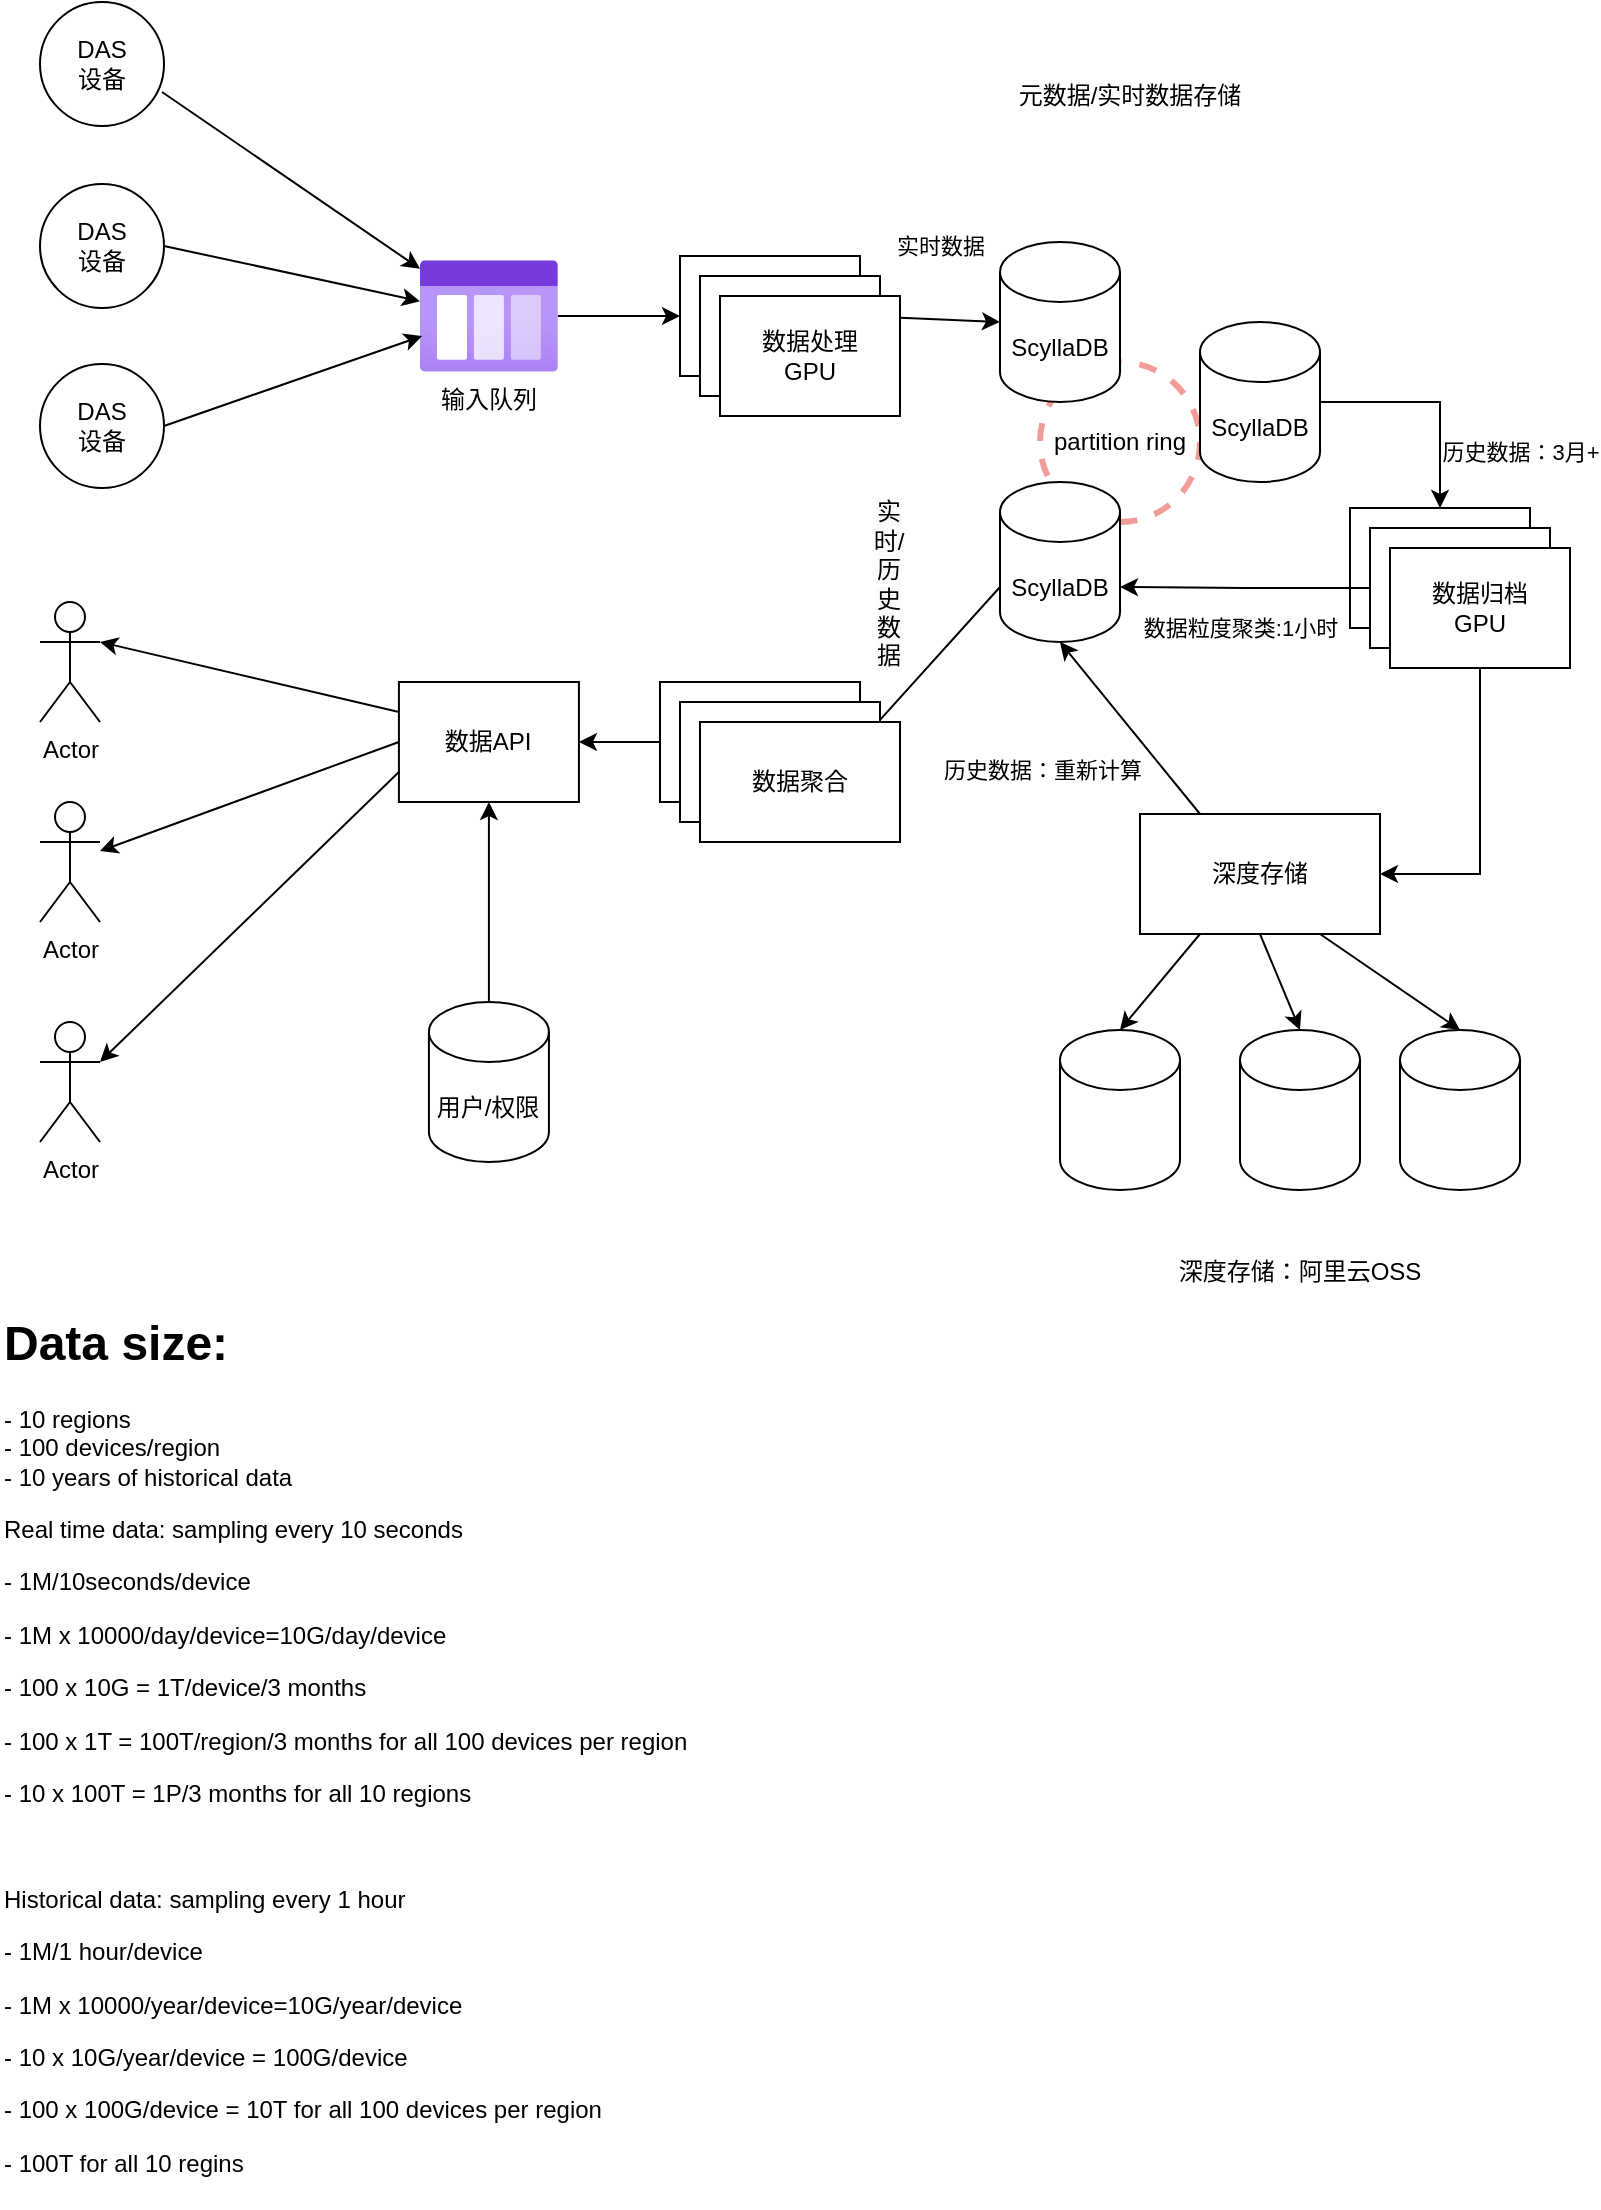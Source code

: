 <mxfile version="24.7.12" pages="9">
  <diagram id="swXGphNpvIYbbXM5C8od" name="TSDB">
    <mxGraphModel dx="1266" dy="599" grid="1" gridSize="10" guides="1" tooltips="1" connect="1" arrows="1" fold="1" page="1" pageScale="1" pageWidth="850" pageHeight="1100" math="0" shadow="0">
      <root>
        <mxCell id="0" />
        <mxCell id="1" parent="0" />
        <mxCell id="ZQchCDB8Zwt-naNgQo28-5" value="" style="group" parent="1" vertex="1" connectable="0">
          <mxGeometry x="540" y="170" width="160" height="200" as="geometry" />
        </mxCell>
        <mxCell id="ZQchCDB8Zwt-naNgQo28-4" value="partition ring" style="ellipse;whiteSpace=wrap;html=1;aspect=fixed;dashed=1;strokeColor=#F19C99;strokeWidth=3;" parent="ZQchCDB8Zwt-naNgQo28-5" vertex="1">
          <mxGeometry x="20" y="60" width="80" height="80" as="geometry" />
        </mxCell>
        <mxCell id="ZQchCDB8Zwt-naNgQo28-1" value="ScyllaDB" style="shape=cylinder3;whiteSpace=wrap;html=1;boundedLbl=1;backgroundOutline=1;size=15;" parent="ZQchCDB8Zwt-naNgQo28-5" vertex="1">
          <mxGeometry width="60" height="80" as="geometry" />
        </mxCell>
        <mxCell id="ZQchCDB8Zwt-naNgQo28-2" value="ScyllaDB" style="shape=cylinder3;whiteSpace=wrap;html=1;boundedLbl=1;backgroundOutline=1;size=15;" parent="ZQchCDB8Zwt-naNgQo28-5" vertex="1">
          <mxGeometry x="100" y="40" width="60" height="80" as="geometry" />
        </mxCell>
        <mxCell id="ZQchCDB8Zwt-naNgQo28-3" value="ScyllaDB" style="shape=cylinder3;whiteSpace=wrap;html=1;boundedLbl=1;backgroundOutline=1;size=15;" parent="ZQchCDB8Zwt-naNgQo28-5" vertex="1">
          <mxGeometry y="120" width="60" height="80" as="geometry" />
        </mxCell>
        <mxCell id="g1LoQcaf_CNVdT-t-yIG-4" value="" style="edgeStyle=orthogonalEdgeStyle;rounded=0;orthogonalLoop=1;jettySize=auto;html=1;" parent="1" source="ZQchCDB8Zwt-naNgQo28-6" target="ZQchCDB8Zwt-naNgQo28-15" edge="1">
          <mxGeometry relative="1" as="geometry" />
        </mxCell>
        <mxCell id="ZQchCDB8Zwt-naNgQo28-6" value="输入队列" style="image;aspect=fixed;html=1;points=[];align=center;fontSize=12;image=img/lib/azure2/general/Storage_Queue.svg;" parent="1" vertex="1">
          <mxGeometry x="250" y="179" width="68.92" height="56" as="geometry" />
        </mxCell>
        <mxCell id="ZQchCDB8Zwt-naNgQo28-9" value="DAS&lt;div&gt;设备&lt;/div&gt;" style="ellipse;whiteSpace=wrap;html=1;aspect=fixed;" parent="1" vertex="1">
          <mxGeometry x="60" y="50" width="62" height="62" as="geometry" />
        </mxCell>
        <mxCell id="ZQchCDB8Zwt-naNgQo28-10" value="DAS&lt;div&gt;设备&lt;/div&gt;" style="ellipse;whiteSpace=wrap;html=1;aspect=fixed;" parent="1" vertex="1">
          <mxGeometry x="60" y="231" width="62" height="62" as="geometry" />
        </mxCell>
        <mxCell id="ZQchCDB8Zwt-naNgQo28-11" value="DAS&lt;div&gt;设备&lt;/div&gt;" style="ellipse;whiteSpace=wrap;html=1;aspect=fixed;" parent="1" vertex="1">
          <mxGeometry x="60" y="141" width="62" height="62" as="geometry" />
        </mxCell>
        <mxCell id="ZQchCDB8Zwt-naNgQo28-13" value="" style="endArrow=classic;html=1;rounded=0;exitX=1;exitY=0.5;exitDx=0;exitDy=0;" parent="1" source="ZQchCDB8Zwt-naNgQo28-11" target="ZQchCDB8Zwt-naNgQo28-6" edge="1">
          <mxGeometry width="50" height="50" relative="1" as="geometry">
            <mxPoint x="200" y="270" as="sourcePoint" />
            <mxPoint x="250" y="220" as="targetPoint" />
          </mxGeometry>
        </mxCell>
        <mxCell id="ZQchCDB8Zwt-naNgQo28-14" value="" style="endArrow=classic;html=1;rounded=0;exitX=1;exitY=0.5;exitDx=0;exitDy=0;entryX=0.015;entryY=0.679;entryDx=0;entryDy=0;entryPerimeter=0;" parent="1" source="ZQchCDB8Zwt-naNgQo28-10" target="ZQchCDB8Zwt-naNgQo28-6" edge="1">
          <mxGeometry width="50" height="50" relative="1" as="geometry">
            <mxPoint x="400" y="340" as="sourcePoint" />
            <mxPoint x="250" y="240" as="targetPoint" />
          </mxGeometry>
        </mxCell>
        <mxCell id="ZQchCDB8Zwt-naNgQo28-16" value="" style="endArrow=classic;html=1;rounded=0;entryX=0;entryY=0.5;entryDx=0;entryDy=0;exitX=1;exitY=0.5;exitDx=0;exitDy=0;entryPerimeter=0;" parent="1" source="ZQchCDB8Zwt-naNgQo28-15" target="ZQchCDB8Zwt-naNgQo28-1" edge="1">
          <mxGeometry width="50" height="50" relative="1" as="geometry">
            <mxPoint x="400" y="340" as="sourcePoint" />
            <mxPoint x="450" y="290" as="targetPoint" />
          </mxGeometry>
        </mxCell>
        <mxCell id="g1LoQcaf_CNVdT-t-yIG-1" value="实时数据" style="edgeLabel;html=1;align=center;verticalAlign=middle;resizable=0;points=[];" parent="ZQchCDB8Zwt-naNgQo28-16" vertex="1" connectable="0">
          <mxGeometry x="0.115" y="4" relative="1" as="geometry">
            <mxPoint x="1" y="-33" as="offset" />
          </mxGeometry>
        </mxCell>
        <mxCell id="ZQchCDB8Zwt-naNgQo28-17" value="数据API" style="rounded=0;whiteSpace=wrap;html=1;" parent="1" vertex="1">
          <mxGeometry x="239.46" y="390" width="90" height="60" as="geometry" />
        </mxCell>
        <mxCell id="ZQchCDB8Zwt-naNgQo28-18" value="" style="shape=cylinder3;whiteSpace=wrap;html=1;boundedLbl=1;backgroundOutline=1;size=15;" parent="1" vertex="1">
          <mxGeometry x="570" y="564" width="60" height="80" as="geometry" />
        </mxCell>
        <mxCell id="ZQchCDB8Zwt-naNgQo28-19" value="" style="shape=cylinder3;whiteSpace=wrap;html=1;boundedLbl=1;backgroundOutline=1;size=15;" parent="1" vertex="1">
          <mxGeometry x="660" y="564" width="60" height="80" as="geometry" />
        </mxCell>
        <mxCell id="ZQchCDB8Zwt-naNgQo28-20" value="" style="shape=cylinder3;whiteSpace=wrap;html=1;boundedLbl=1;backgroundOutline=1;size=15;" parent="1" vertex="1">
          <mxGeometry x="740" y="564" width="60" height="80" as="geometry" />
        </mxCell>
        <mxCell id="ZQchCDB8Zwt-naNgQo28-21" value="深度存储：阿里云OSS" style="text;html=1;align=center;verticalAlign=middle;whiteSpace=wrap;rounded=0;" parent="1" vertex="1">
          <mxGeometry x="605" y="670" width="170" height="30" as="geometry" />
        </mxCell>
        <mxCell id="ZQchCDB8Zwt-naNgQo28-22" value="深度存储" style="rounded=0;whiteSpace=wrap;html=1;" parent="1" vertex="1">
          <mxGeometry x="610" y="456" width="120" height="60" as="geometry" />
        </mxCell>
        <mxCell id="ZQchCDB8Zwt-naNgQo28-23" value="历史数据：3月+" style="edgeStyle=orthogonalEdgeStyle;rounded=0;orthogonalLoop=1;jettySize=auto;html=1;entryX=0.5;entryY=0;entryDx=0;entryDy=0;" parent="1" source="ZQchCDB8Zwt-naNgQo28-2" target="AxLFY0jslGVQcvQhgDQ8-2" edge="1">
          <mxGeometry x="0.5" y="40" relative="1" as="geometry">
            <mxPoint as="offset" />
          </mxGeometry>
        </mxCell>
        <mxCell id="ZQchCDB8Zwt-naNgQo28-24" value="" style="endArrow=classic;html=1;rounded=0;exitX=0.25;exitY=1;exitDx=0;exitDy=0;entryX=0.5;entryY=0;entryDx=0;entryDy=0;entryPerimeter=0;" parent="1" source="ZQchCDB8Zwt-naNgQo28-22" target="ZQchCDB8Zwt-naNgQo28-18" edge="1">
          <mxGeometry width="50" height="50" relative="1" as="geometry">
            <mxPoint x="470" y="524" as="sourcePoint" />
            <mxPoint x="520" y="474" as="targetPoint" />
          </mxGeometry>
        </mxCell>
        <mxCell id="ZQchCDB8Zwt-naNgQo28-25" value="" style="endArrow=classic;html=1;rounded=0;entryX=0.5;entryY=0;entryDx=0;entryDy=0;entryPerimeter=0;exitX=0.5;exitY=1;exitDx=0;exitDy=0;" parent="1" source="ZQchCDB8Zwt-naNgQo28-22" target="ZQchCDB8Zwt-naNgQo28-19" edge="1">
          <mxGeometry width="50" height="50" relative="1" as="geometry">
            <mxPoint x="670" y="524" as="sourcePoint" />
            <mxPoint x="610" y="574" as="targetPoint" />
          </mxGeometry>
        </mxCell>
        <mxCell id="ZQchCDB8Zwt-naNgQo28-26" value="" style="endArrow=classic;html=1;rounded=0;exitX=0.75;exitY=1;exitDx=0;exitDy=0;entryX=0.5;entryY=0;entryDx=0;entryDy=0;entryPerimeter=0;" parent="1" source="ZQchCDB8Zwt-naNgQo28-22" target="ZQchCDB8Zwt-naNgQo28-20" edge="1">
          <mxGeometry width="50" height="50" relative="1" as="geometry">
            <mxPoint x="660" y="536" as="sourcePoint" />
            <mxPoint x="620" y="584" as="targetPoint" />
          </mxGeometry>
        </mxCell>
        <mxCell id="ZQchCDB8Zwt-naNgQo28-27" value="元数据/实时数据存储" style="text;html=1;align=center;verticalAlign=middle;whiteSpace=wrap;rounded=0;" parent="1" vertex="1">
          <mxGeometry x="540" y="82" width="130" height="30" as="geometry" />
        </mxCell>
        <mxCell id="ZQchCDB8Zwt-naNgQo28-29" value="" style="endArrow=classic;html=1;rounded=0;entryX=1;entryY=0.5;entryDx=0;entryDy=0;exitX=0;exitY=0;exitDx=0;exitDy=52.5;exitPerimeter=0;" parent="1" source="ZQchCDB8Zwt-naNgQo28-3" target="g1LoQcaf_CNVdT-t-yIG-5" edge="1">
          <mxGeometry width="50" height="50" relative="1" as="geometry">
            <mxPoint x="490" y="250" as="sourcePoint" />
            <mxPoint x="450" y="290" as="targetPoint" />
          </mxGeometry>
        </mxCell>
        <mxCell id="ZQchCDB8Zwt-naNgQo28-30" value="&lt;span style=&quot;font-size: 12px; text-wrap: wrap; background-color: rgb(251, 251, 251);&quot;&gt;实时/历史数据&lt;/span&gt;" style="edgeLabel;html=1;align=center;verticalAlign=middle;resizable=0;points=[];rotation=0;" parent="ZQchCDB8Zwt-naNgQo28-29" vertex="1" connectable="0">
          <mxGeometry x="-0.079" y="-1" relative="1" as="geometry">
            <mxPoint x="-23" y="-37" as="offset" />
          </mxGeometry>
        </mxCell>
        <mxCell id="ZQchCDB8Zwt-naNgQo28-31" value="" style="endArrow=classic;html=1;rounded=0;exitX=0.25;exitY=0;exitDx=0;exitDy=0;entryX=0.5;entryY=1;entryDx=0;entryDy=0;entryPerimeter=0;" parent="1" source="ZQchCDB8Zwt-naNgQo28-22" target="ZQchCDB8Zwt-naNgQo28-3" edge="1">
          <mxGeometry width="50" height="50" relative="1" as="geometry">
            <mxPoint x="400" y="340" as="sourcePoint" />
            <mxPoint x="590" y="220" as="targetPoint" />
          </mxGeometry>
        </mxCell>
        <mxCell id="ZQchCDB8Zwt-naNgQo28-40" value="历史数据：重新计算" style="edgeLabel;html=1;align=center;verticalAlign=middle;resizable=0;points=[];" parent="ZQchCDB8Zwt-naNgQo28-31" vertex="1" connectable="0">
          <mxGeometry x="-0.096" relative="1" as="geometry">
            <mxPoint x="-48" y="17" as="offset" />
          </mxGeometry>
        </mxCell>
        <mxCell id="ZQchCDB8Zwt-naNgQo28-32" value="Actor" style="shape=umlActor;verticalLabelPosition=bottom;verticalAlign=top;html=1;outlineConnect=0;" parent="1" vertex="1">
          <mxGeometry x="60.0" y="350" width="30" height="60" as="geometry" />
        </mxCell>
        <mxCell id="ZQchCDB8Zwt-naNgQo28-33" value="Actor" style="shape=umlActor;verticalLabelPosition=bottom;verticalAlign=top;html=1;outlineConnect=0;" parent="1" vertex="1">
          <mxGeometry x="60.0" y="450" width="30" height="60" as="geometry" />
        </mxCell>
        <mxCell id="ZQchCDB8Zwt-naNgQo28-34" value="Actor" style="shape=umlActor;verticalLabelPosition=bottom;verticalAlign=top;html=1;outlineConnect=0;" parent="1" vertex="1">
          <mxGeometry x="60" y="560" width="30" height="60" as="geometry" />
        </mxCell>
        <mxCell id="ZQchCDB8Zwt-naNgQo28-37" value="" style="endArrow=classic;html=1;rounded=0;exitX=0;exitY=0.25;exitDx=0;exitDy=0;entryX=1;entryY=0.333;entryDx=0;entryDy=0;entryPerimeter=0;" parent="1" source="ZQchCDB8Zwt-naNgQo28-17" target="ZQchCDB8Zwt-naNgQo28-32" edge="1">
          <mxGeometry width="50" height="50" relative="1" as="geometry">
            <mxPoint x="304.46" y="390" as="sourcePoint" />
            <mxPoint x="224.46" y="540" as="targetPoint" />
          </mxGeometry>
        </mxCell>
        <mxCell id="ZQchCDB8Zwt-naNgQo28-38" value="" style="endArrow=classic;html=1;rounded=0;exitX=0;exitY=0.5;exitDx=0;exitDy=0;" parent="1" source="ZQchCDB8Zwt-naNgQo28-17" target="ZQchCDB8Zwt-naNgQo28-33" edge="1">
          <mxGeometry width="50" height="50" relative="1" as="geometry">
            <mxPoint x="272.46" y="460" as="sourcePoint" />
            <mxPoint x="229.46" y="560" as="targetPoint" />
          </mxGeometry>
        </mxCell>
        <mxCell id="ZQchCDB8Zwt-naNgQo28-39" value="" style="endArrow=classic;html=1;rounded=0;exitX=0;exitY=0.75;exitDx=0;exitDy=0;entryX=1;entryY=0.333;entryDx=0;entryDy=0;entryPerimeter=0;" parent="1" source="ZQchCDB8Zwt-naNgQo28-17" target="ZQchCDB8Zwt-naNgQo28-34" edge="1">
          <mxGeometry width="50" height="50" relative="1" as="geometry">
            <mxPoint x="282.46" y="470" as="sourcePoint" />
            <mxPoint x="239.46" y="570" as="targetPoint" />
          </mxGeometry>
        </mxCell>
        <mxCell id="g1LoQcaf_CNVdT-t-yIG-2" value="" style="endArrow=classic;html=1;rounded=0;exitX=0.984;exitY=0.726;exitDx=0;exitDy=0;exitPerimeter=0;" parent="1" source="ZQchCDB8Zwt-naNgQo28-9" target="ZQchCDB8Zwt-naNgQo28-6" edge="1">
          <mxGeometry width="50" height="50" relative="1" as="geometry">
            <mxPoint x="130" y="100" as="sourcePoint" />
            <mxPoint x="450" y="400" as="targetPoint" />
          </mxGeometry>
        </mxCell>
        <mxCell id="g1LoQcaf_CNVdT-t-yIG-6" value="" style="edgeStyle=orthogonalEdgeStyle;rounded=0;orthogonalLoop=1;jettySize=auto;html=1;" parent="1" source="g1LoQcaf_CNVdT-t-yIG-5" target="ZQchCDB8Zwt-naNgQo28-17" edge="1">
          <mxGeometry relative="1" as="geometry" />
        </mxCell>
        <mxCell id="g1LoQcaf_CNVdT-t-yIG-7" value="用户/权限" style="shape=cylinder3;whiteSpace=wrap;html=1;boundedLbl=1;backgroundOutline=1;size=15;" parent="1" vertex="1">
          <mxGeometry x="254.46" y="550" width="60" height="80" as="geometry" />
        </mxCell>
        <mxCell id="g1LoQcaf_CNVdT-t-yIG-8" value="" style="endArrow=classic;html=1;rounded=0;exitX=0.5;exitY=0;exitDx=0;exitDy=0;exitPerimeter=0;entryX=0.5;entryY=1;entryDx=0;entryDy=0;" parent="1" source="g1LoQcaf_CNVdT-t-yIG-7" target="ZQchCDB8Zwt-naNgQo28-17" edge="1">
          <mxGeometry width="50" height="50" relative="1" as="geometry">
            <mxPoint x="400" y="450" as="sourcePoint" />
            <mxPoint x="450" y="400" as="targetPoint" />
          </mxGeometry>
        </mxCell>
        <mxCell id="g1LoQcaf_CNVdT-t-yIG-11" value="" style="group" parent="1" vertex="1" connectable="0">
          <mxGeometry x="370" y="390" width="120" height="80" as="geometry" />
        </mxCell>
        <mxCell id="g1LoQcaf_CNVdT-t-yIG-5" value="数据聚合" style="rounded=0;whiteSpace=wrap;html=1;" parent="g1LoQcaf_CNVdT-t-yIG-11" vertex="1">
          <mxGeometry width="100" height="60" as="geometry" />
        </mxCell>
        <mxCell id="g1LoQcaf_CNVdT-t-yIG-9" value="数据聚合" style="rounded=0;whiteSpace=wrap;html=1;" parent="g1LoQcaf_CNVdT-t-yIG-11" vertex="1">
          <mxGeometry x="10" y="10" width="100" height="60" as="geometry" />
        </mxCell>
        <mxCell id="g1LoQcaf_CNVdT-t-yIG-10" value="数据聚合" style="rounded=0;whiteSpace=wrap;html=1;" parent="g1LoQcaf_CNVdT-t-yIG-11" vertex="1">
          <mxGeometry x="20" y="20" width="100" height="60" as="geometry" />
        </mxCell>
        <mxCell id="g1LoQcaf_CNVdT-t-yIG-14" value="" style="group" parent="1" vertex="1" connectable="0">
          <mxGeometry x="380" y="177" width="110" height="80" as="geometry" />
        </mxCell>
        <mxCell id="ZQchCDB8Zwt-naNgQo28-15" value="数据处理&lt;div&gt;GPU&lt;/div&gt;" style="rounded=0;whiteSpace=wrap;html=1;" parent="g1LoQcaf_CNVdT-t-yIG-14" vertex="1">
          <mxGeometry width="90" height="60" as="geometry" />
        </mxCell>
        <mxCell id="g1LoQcaf_CNVdT-t-yIG-12" value="数据处理&lt;div&gt;GPU&lt;/div&gt;" style="rounded=0;whiteSpace=wrap;html=1;" parent="g1LoQcaf_CNVdT-t-yIG-14" vertex="1">
          <mxGeometry x="10" y="10" width="90" height="60" as="geometry" />
        </mxCell>
        <mxCell id="g1LoQcaf_CNVdT-t-yIG-13" value="数据处理&lt;div&gt;GPU&lt;/div&gt;" style="rounded=0;whiteSpace=wrap;html=1;" parent="g1LoQcaf_CNVdT-t-yIG-14" vertex="1">
          <mxGeometry x="20" y="20" width="90" height="60" as="geometry" />
        </mxCell>
        <mxCell id="AxLFY0jslGVQcvQhgDQ8-1" value="" style="group" vertex="1" connectable="0" parent="1">
          <mxGeometry x="715" y="303" width="110" height="80" as="geometry" />
        </mxCell>
        <mxCell id="AxLFY0jslGVQcvQhgDQ8-2" value="数据处理&lt;div&gt;GPU&lt;/div&gt;" style="rounded=0;whiteSpace=wrap;html=1;" vertex="1" parent="AxLFY0jslGVQcvQhgDQ8-1">
          <mxGeometry width="90" height="60" as="geometry" />
        </mxCell>
        <mxCell id="AxLFY0jslGVQcvQhgDQ8-3" value="数据处理&lt;div&gt;GPU&lt;/div&gt;" style="rounded=0;whiteSpace=wrap;html=1;" vertex="1" parent="AxLFY0jslGVQcvQhgDQ8-1">
          <mxGeometry x="10" y="10" width="90" height="60" as="geometry" />
        </mxCell>
        <mxCell id="AxLFY0jslGVQcvQhgDQ8-4" value="数据归档&lt;div&gt;GPU&lt;/div&gt;" style="rounded=0;whiteSpace=wrap;html=1;" vertex="1" parent="AxLFY0jslGVQcvQhgDQ8-1">
          <mxGeometry x="20" y="20" width="90" height="60" as="geometry" />
        </mxCell>
        <mxCell id="AxLFY0jslGVQcvQhgDQ8-6" value="" style="edgeStyle=orthogonalEdgeStyle;rounded=0;orthogonalLoop=1;jettySize=auto;html=1;entryX=1;entryY=0.5;entryDx=0;entryDy=0;exitX=0.5;exitY=1;exitDx=0;exitDy=0;" edge="1" parent="1" source="AxLFY0jslGVQcvQhgDQ8-4" target="ZQchCDB8Zwt-naNgQo28-22">
          <mxGeometry relative="1" as="geometry" />
        </mxCell>
        <mxCell id="AxLFY0jslGVQcvQhgDQ8-8" value="" style="edgeStyle=orthogonalEdgeStyle;rounded=0;orthogonalLoop=1;jettySize=auto;html=1;entryX=1;entryY=0;entryDx=0;entryDy=52.5;entryPerimeter=0;" edge="1" parent="1" source="AxLFY0jslGVQcvQhgDQ8-3" target="ZQchCDB8Zwt-naNgQo28-3">
          <mxGeometry relative="1" as="geometry">
            <mxPoint x="645" y="350" as="targetPoint" />
          </mxGeometry>
        </mxCell>
        <mxCell id="AxLFY0jslGVQcvQhgDQ8-9" value="数据粒度聚类:1小时" style="edgeLabel;html=1;align=center;verticalAlign=middle;resizable=0;points=[];" vertex="1" connectable="0" parent="AxLFY0jslGVQcvQhgDQ8-8">
          <mxGeometry x="-0.044" y="1" relative="1" as="geometry">
            <mxPoint x="-5" y="19" as="offset" />
          </mxGeometry>
        </mxCell>
        <mxCell id="AxLFY0jslGVQcvQhgDQ8-10" value="&lt;h1 style=&quot;margin-top: 0px;&quot;&gt;Data size:&lt;/h1&gt;&lt;div&gt;- 10 regions&lt;/div&gt;&lt;div&gt;- 100 devices/region&lt;/div&gt;&lt;div&gt;- 10 years of historical data&lt;/div&gt;&lt;p&gt;Real time data: sampling every 10 seconds&lt;/p&gt;&lt;p&gt;- 1M/10seconds/device&lt;/p&gt;&lt;p&gt;- 1M x 10000/day/device=10G/day/device&lt;/p&gt;&lt;p&gt;- 100 x 10G = 1T/device/3 months&lt;/p&gt;&lt;p&gt;- 100 x 1T = 100T/region/3 months for all 100 devices per region&lt;/p&gt;&lt;p&gt;- 10 x 100T = 1P/3 months for all 10 regions&lt;/p&gt;&lt;p&gt;&lt;br&gt;&lt;/p&gt;&lt;p&gt;Historical data: sampling every 1 hour&lt;/p&gt;&lt;p&gt;-&amp;nbsp;&lt;span style=&quot;background-color: initial;&quot;&gt;1M/1 hour/device&lt;/span&gt;&lt;/p&gt;&lt;p&gt;&lt;span style=&quot;background-color: initial;&quot;&gt;- 1M x 10000/year/device=10G/year/device&lt;/span&gt;&lt;/p&gt;&lt;p&gt;&lt;span style=&quot;background-color: initial;&quot;&gt;- 10 x 10G/year/device = 100G/device&lt;/span&gt;&lt;/p&gt;&lt;p&gt;&lt;span style=&quot;background-color: initial;&quot;&gt;- 100 x 100G/device = 10T for all 100 devices per region&lt;/span&gt;&lt;/p&gt;&lt;p&gt;- 100T for all 10 regins&lt;/p&gt;" style="text;html=1;whiteSpace=wrap;overflow=hidden;rounded=0;" vertex="1" parent="1">
          <mxGeometry x="40" y="700" width="400" height="450" as="geometry" />
        </mxCell>
      </root>
    </mxGraphModel>
  </diagram>
  <diagram id="dp4dLyoQ_2uXei2Uzhoi" name="distributed counter">
    <mxGraphModel dx="1266" dy="599" grid="1" gridSize="10" guides="1" tooltips="1" connect="1" arrows="1" fold="1" page="1" pageScale="1" pageWidth="850" pageHeight="1100" math="0" shadow="0">
      <root>
        <mxCell id="0" />
        <mxCell id="1" parent="0" />
      </root>
    </mxGraphModel>
  </diagram>
  <diagram id="U9XNMxcTI1U35mdrdd8n" name="Shorten URL">
    <mxGraphModel dx="2538" dy="799" grid="1" gridSize="10" guides="1" tooltips="1" connect="1" arrows="1" fold="1" page="1" pageScale="1" pageWidth="850" pageHeight="1100" math="0" shadow="0">
      <root>
        <mxCell id="0" />
        <mxCell id="1" parent="0" />
        <mxCell id="j-0XyvqoSV3plnfdKzgo-1" value="&lt;h1 style=&quot;margin-top: 0px;&quot;&gt;1: Clarify ambiguities&lt;/h1&gt;&lt;p&gt;1. Is the shortened URL available world wide?&lt;/p&gt;&lt;p&gt;2.&amp;nbsp;&lt;span style=&quot;background-color: initial;&quot;&gt;How long is the long URL, and h&lt;/span&gt;&lt;span style=&quot;background-color: initial;&quot;&gt;ow short is shortened URL?&amp;nbsp;&lt;/span&gt;&lt;/p&gt;&lt;p&gt;3. Do we support removing/updating the long URL?&lt;/p&gt;&lt;p&gt;4. Do we support redirect with shortened URL?&lt;/p&gt;&lt;p&gt;5. What users/QPS do we support?&lt;/p&gt;&lt;p&gt;6. Do we support high availability/fault tolerance/reliability?&lt;/p&gt;" style="text;html=1;whiteSpace=wrap;overflow=hidden;rounded=0;" parent="1" vertex="1">
          <mxGeometry x="-260" y="10" width="360" height="220" as="geometry" />
        </mxCell>
        <mxCell id="j-0XyvqoSV3plnfdKzgo-2" value="&lt;h1 style=&quot;margin-top: 0px;&quot;&gt;2: Define requirements&lt;/h1&gt;&lt;p&gt;F1: shorten a long URL&lt;br&gt;&lt;/p&gt;&lt;p&gt;POST shorten.url&lt;/p&gt;&lt;p&gt;Payload: long URL&lt;/p&gt;&lt;p&gt;Response:&amp;nbsp;&lt;span style=&quot;background-color: initial;&quot;&gt;status,&amp;nbsp;&lt;/span&gt;&lt;span style=&quot;background-color: initial;&quot;&gt;shortened URL&lt;/span&gt;&lt;/p&gt;&lt;p&gt;F2: redirect a shortened URL&lt;/p&gt;&lt;p&gt;GET shorten.url/shortenedURL&lt;/p&gt;&lt;p&gt;Response:&lt;/p&gt;&lt;p&gt;If the shortened URL exists, redirect to the long URL&lt;/p&gt;&lt;p&gt;If it doesn&#39;t exist:&amp;nbsp;&lt;span style=&quot;background-color: initial;&quot;&gt;Status: 400,&amp;nbsp;&lt;/span&gt;&lt;span style=&quot;background-color: initial;&quot;&gt;Message: URL doesn&#39;t exist&lt;/span&gt;&lt;/p&gt;&lt;p&gt;NF1: Highly available&lt;/p&gt;&lt;p&gt;NF2: Highly reliable&lt;/p&gt;&lt;p&gt;NF3: Recover from server failures&lt;/p&gt;&lt;p&gt;NF4: support geolocations&lt;/p&gt;&lt;p&gt;&lt;br&gt;&lt;/p&gt;&lt;h3 style=&quot;font-size: 12px;&quot;&gt;QPS (read and write)&lt;/h3&gt;&lt;p&gt;Total users 100M&lt;/p&gt;&lt;p&gt;- Write(1 per 10 days): 100M/(10^5*10)=100 WPS&lt;/p&gt;&lt;p&gt;- Read(10 per day): 10x100M/(10^5)=10000 RPS&lt;/p&gt;&lt;p&gt;- Storage: 100M * 40 = 4G URL, each 1K/URL=4TB,&amp;nbsp;&lt;span style=&quot;background-color: initial;&quot;&gt;10 years x 4G = 40G URLs, total 40TB&lt;/span&gt;&lt;/p&gt;&lt;p&gt;&lt;span style=&quot;background-color: initial;&quot;&gt;&amp;nbsp; &amp;nbsp;with base 64 encoding, for 40G URL, we need log64(40 x 2^9)=log64(40)+ log64(2^32)=1+ 32/6 = 7.&amp;nbsp;&lt;/span&gt;&lt;/p&gt;&lt;p&gt;Typical RDBMS supports 200 writes/s on SSD, 100 writes/s on HD. RDBMS QPS depends on the data size and if JOIN is involved. But because RDBMS is difficult to scale out horizontally, its QPS is around 100 ~ 200 QPS too. We will need a lot of partitions, replicas, which makes the design and maintainence very complex and difficult.&lt;/p&gt;&lt;p&gt;Cassandra/ScyllaDB or other NoSQL databases provide higher write/read throughputs for READ.&lt;/p&gt;" style="text;html=1;whiteSpace=wrap;overflow=hidden;rounded=0;" parent="1" vertex="1">
          <mxGeometry x="-260" y="240" width="700" height="680" as="geometry" />
        </mxCell>
        <mxCell id="guSNVkbybVPIQuS8Ptd2-1" value="User" style="shape=umlActor;verticalLabelPosition=bottom;verticalAlign=top;html=1;outlineConnect=0;" parent="1" vertex="1">
          <mxGeometry x="340" y="90" width="30" height="60" as="geometry" />
        </mxCell>
        <mxCell id="guSNVkbybVPIQuS8Ptd2-4" value="Shorten URL Service" style="rounded=0;whiteSpace=wrap;html=1;" parent="1" vertex="1">
          <mxGeometry x="550" y="90" width="120" height="60" as="geometry" />
        </mxCell>
        <mxCell id="guSNVkbybVPIQuS8Ptd2-6" value="string createShortURL(string longURL)" style="rounded=0;whiteSpace=wrap;html=1;verticalAlign=top;" parent="1" vertex="1">
          <mxGeometry x="200" y="250" width="410" height="240" as="geometry" />
        </mxCell>
        <mxCell id="guSNVkbybVPIQuS8Ptd2-9" value="string getLongURL(string shortURL)" style="rounded=0;whiteSpace=wrap;html=1;verticalAlign=top;" parent="1" vertex="1">
          <mxGeometry x="660" y="240" width="390" height="250" as="geometry" />
        </mxCell>
        <mxCell id="guSNVkbybVPIQuS8Ptd2-11" value="" style="endArrow=classic;startArrow=classic;html=1;rounded=0;entryX=0.375;entryY=0.95;entryDx=0;entryDy=0;entryPerimeter=0;exitX=0.5;exitY=0;exitDx=0;exitDy=0;" parent="1" source="guSNVkbybVPIQuS8Ptd2-6" target="guSNVkbybVPIQuS8Ptd2-4" edge="1">
          <mxGeometry width="50" height="50" relative="1" as="geometry">
            <mxPoint x="390" y="490" as="sourcePoint" />
            <mxPoint x="600" y="230" as="targetPoint" />
          </mxGeometry>
        </mxCell>
        <mxCell id="guSNVkbybVPIQuS8Ptd2-12" value="" style="endArrow=classic;html=1;rounded=0;entryX=0.5;entryY=1;entryDx=0;entryDy=0;exitX=0.855;exitY=0;exitDx=0;exitDy=4.35;exitPerimeter=0;" parent="1" source="guSNVkbybVPIQuS8Ptd2-7" target="guSNVkbybVPIQuS8Ptd2-9" edge="1">
          <mxGeometry width="50" height="50" relative="1" as="geometry">
            <mxPoint x="390" y="490" as="sourcePoint" />
            <mxPoint x="720" y="340" as="targetPoint" />
          </mxGeometry>
        </mxCell>
        <mxCell id="guSNVkbybVPIQuS8Ptd2-14" value="" style="endArrow=classic;html=1;rounded=0;exitX=0.5;exitY=0;exitDx=0;exitDy=0;entryX=0.7;entryY=0.933;entryDx=0;entryDy=0;entryPerimeter=0;" parent="1" source="guSNVkbybVPIQuS8Ptd2-9" target="guSNVkbybVPIQuS8Ptd2-4" edge="1">
          <mxGeometry width="50" height="50" relative="1" as="geometry">
            <mxPoint x="641" y="414" as="sourcePoint" />
            <mxPoint x="620" y="160" as="targetPoint" />
          </mxGeometry>
        </mxCell>
        <mxCell id="guSNVkbybVPIQuS8Ptd2-15" value="" style="endArrow=classic;startArrow=classic;html=1;rounded=0;" parent="1" edge="1">
          <mxGeometry width="50" height="50" relative="1" as="geometry">
            <mxPoint x="380" y="100" as="sourcePoint" />
            <mxPoint x="420" y="100" as="targetPoint" />
          </mxGeometry>
        </mxCell>
        <mxCell id="guSNVkbybVPIQuS8Ptd2-18" value="createShortenURL" style="edgeLabel;html=1;align=center;verticalAlign=middle;resizable=0;points=[];" parent="guSNVkbybVPIQuS8Ptd2-15" vertex="1" connectable="0">
          <mxGeometry x="0.145" relative="1" as="geometry">
            <mxPoint x="7" y="-40" as="offset" />
          </mxGeometry>
        </mxCell>
        <mxCell id="guSNVkbybVPIQuS8Ptd2-16" value="" style="endArrow=classic;html=1;rounded=0;" parent="1" edge="1">
          <mxGeometry width="50" height="50" relative="1" as="geometry">
            <mxPoint x="420" y="130" as="sourcePoint" />
            <mxPoint x="380" y="129.5" as="targetPoint" />
          </mxGeometry>
        </mxCell>
        <mxCell id="guSNVkbybVPIQuS8Ptd2-17" value="Redirect" style="edgeLabel;html=1;align=center;verticalAlign=middle;resizable=0;points=[];" parent="guSNVkbybVPIQuS8Ptd2-16" vertex="1" connectable="0">
          <mxGeometry x="-0.054" relative="1" as="geometry">
            <mxPoint x="-1" y="40" as="offset" />
          </mxGeometry>
        </mxCell>
        <mxCell id="guSNVkbybVPIQuS8Ptd2-19" value="&lt;h1 style=&quot;margin-top: 0px;&quot;&gt;&lt;span style=&quot;background-color: initial;&quot;&gt;4. Deep dive&lt;/span&gt;&lt;/h1&gt;&lt;div&gt;&lt;p&gt;Critical path and key areas to deep dive:&lt;/p&gt;&lt;p&gt;1. How to generate the shortened URL from a long URL?&lt;/p&gt;&lt;p&gt;2. How to persist the map from Long URL to shortened URL and vice versa&lt;/p&gt;&lt;p&gt;3. How to look for the long URL from shortened URL and redirect?&lt;/p&gt;&lt;p&gt;4. How to route to different partitions?&lt;/p&gt;&lt;p&gt;&lt;b&gt;1. DB choice&lt;/b&gt;&lt;/p&gt;&lt;p&gt;Typical RDBMS supports 200 writes/s on SSD, 100 writes/s on HD. RDBMS QPS depends on the data size and if JOIN is involved. But because RDBMS is difficult to scale out horizontally, its QPS is around 100 ~ 200 QPS too. We will need a lot of partitions, replicas, which makes the design and maintainence very complex and difficult.&lt;/p&gt;&lt;p&gt;Cassandra/ScyllaDB or other NoSQL databases provide higher write/read throughputs for READ.&lt;/p&gt;&lt;/div&gt;&lt;p style=&quot;font-size: 12px;&quot;&gt;&lt;b&gt;2. How to generate the shortened URL from a long URL?&lt;/b&gt;&lt;/p&gt;&lt;p style=&quot;font-size: 12px; font-weight: 400;&quot;&gt;Option 1:&amp;nbsp;&amp;nbsp;&lt;span style=&quot;background-color: initial;&quot;&gt;Long URL --&amp;gt; counter -&amp;gt; BASE64 encodes counter as shorten URL&lt;/span&gt;&lt;/p&gt;&lt;p style=&quot;font-size: 12px; font-weight: 400;&quot;&gt;&lt;span style=&quot;background-color: initial;&quot;&gt;&amp;nbsp; &amp;nbsp; Pro: no key collision&lt;/span&gt;&lt;/p&gt;&lt;p style=&quot;font-size: 12px; font-weight: 400;&quot;&gt;&lt;span style=&quot;background-color: initial;&quot;&gt;&amp;nbsp; &amp;nbsp; Con: depend on counter which shared by all nodes.&lt;/span&gt;&lt;/p&gt;&lt;p style=&quot;font-size: 12px; font-weight: 400;&quot;&gt;&lt;span style=&quot;background-color: initial;&quot;&gt;Option 2: Long URL --&amp;gt; Hashcode -&amp;gt;&amp;nbsp;&lt;/span&gt;&lt;span style=&quot;background-color: initial;&quot;&gt;BASE64 encodes counter as shorten URL&lt;/span&gt;&lt;/p&gt;&lt;p style=&quot;font-size: 12px; font-weight: 400;&quot;&gt;&lt;span style=&quot;background-color: initial;&quot;&gt;&amp;nbsp; &amp;nbsp; Pro: independence of any service or store&lt;/span&gt;&lt;/p&gt;&lt;p style=&quot;font-size: 12px; font-weight: 400;&quot;&gt;&lt;span style=&quot;background-color: initial;&quot;&gt;&amp;nbsp; &amp;nbsp; Con: key collision&lt;/span&gt;&lt;/p&gt;&lt;p style=&quot;font-size: 12px; font-weight: 400;&quot;&gt;Cassandra/ScyllaDB has counter data type, which&amp;nbsp;&lt;span style=&quot;background-color: initial;&quot;&gt;supports atomic update like RDBMS&amp;nbsp; transactions. We should choose option 2.&lt;/span&gt;&lt;span style=&quot;background-color: initial;&quot;&gt;&lt;br&gt;&lt;/span&gt;&lt;/p&gt;&lt;p style=&quot;font-size: 12px;&quot;&gt;&lt;b&gt;3. How to persist the map from Long URL to shortened URL and vice versa&lt;/b&gt;&lt;/p&gt;&lt;p style=&quot;font-size: 12px;&quot;&gt;We will build 2 maps on NoSQL (Cassandra/ScyllaDB/DynamoDB): from long URL to short URL, and from short URL to long URL.&amp;nbsp;&lt;/p&gt;&lt;p style=&quot;font-size: 12px;&quot;&gt;- Create a table with long URL as key and short URL as value&lt;/p&gt;&lt;p style=&quot;font-size: 12px;&quot;&gt;- Create a GSI/Materialized View with short URL as key, and long URL as value&lt;/p&gt;&lt;p style=&quot;font-size: 12px;&quot;&gt;&lt;b style=&quot;background-color: initial;&quot;&gt;4.&lt;/b&gt;&lt;b style=&quot;background-color: initial;&quot;&gt;&amp;nbsp;How to look for the long URL from shortened URL and redirect?&lt;/b&gt;&lt;br&gt;&lt;/p&gt;&lt;p&gt;Create Materialized View/GSI with short URL and key and long URL as value, when the table is updated, MV will get updated too.&lt;/p&gt;&lt;p&gt;- Consistency: we need to use quorum&amp;nbsp;&lt;span style=&quot;background-color: initial;&quot;&gt;&amp;nbsp;&lt;/span&gt;&lt;span style=&quot;background-color: initial;&quot;&gt;write + read &amp;gt; replication&amp;nbsp;&lt;/span&gt;&lt;span style=&quot;background-color: initial;&quot;&gt;to ensure the strong consistency&lt;/span&gt;&lt;/p&gt;&lt;p&gt;&lt;b&gt;5. How to design the store so that we can deploy the data to multiple regions and still ensure strong consistency?&amp;nbsp;&lt;/b&gt;&lt;/p&gt;&lt;div&gt;- When we write, use the hashcode or URL to derive the region where data are stored.&amp;nbsp;&lt;/div&gt;&lt;div&gt;- Encode the region code in short URL so that we can route to the right regional service&lt;/div&gt;&lt;div&gt;- Based on the hashcode determine the region/az, and route to the service owning the hashcode&lt;/div&gt;" style="text;html=1;whiteSpace=wrap;overflow=hidden;rounded=0;" parent="1" vertex="1">
          <mxGeometry x="1060" y="10" width="750" height="780" as="geometry" />
        </mxCell>
        <mxCell id="guSNVkbybVPIQuS8Ptd2-20" value="Shorten URL Service" style="rounded=0;whiteSpace=wrap;html=1;" parent="1" vertex="1">
          <mxGeometry x="560" y="100" width="120" height="60" as="geometry" />
        </mxCell>
        <mxCell id="guSNVkbybVPIQuS8Ptd2-21" value="Shorten URL Service" style="rounded=0;whiteSpace=wrap;html=1;" parent="1" vertex="1">
          <mxGeometry x="570" y="110" width="120" height="60" as="geometry" />
        </mxCell>
        <mxCell id="guSNVkbybVPIQuS8Ptd2-22" value="Shorten URL Service" style="rounded=0;whiteSpace=wrap;html=1;" parent="1" vertex="1">
          <mxGeometry x="580" y="120" width="120" height="60" as="geometry" />
        </mxCell>
        <mxCell id="guSNVkbybVPIQuS8Ptd2-23" value="" style="sketch=0;points=[[0.015,0.015,0],[0.985,0.015,0],[0.985,0.985,0],[0.015,0.985,0],[0.25,0,0],[0.5,0,0],[0.75,0,0],[1,0.25,0],[1,0.5,0],[1,0.75,0],[0.75,1,0],[0.5,1,0],[0.25,1,0],[0,0.75,0],[0,0.5,0],[0,0.25,0]];verticalLabelPosition=bottom;html=1;verticalAlign=top;aspect=fixed;align=center;pointerEvents=1;shape=mxgraph.cisco19.rect;prIcon=load_balancer;fillColor=#FAFAFA;strokeColor=#005073;" parent="1" vertex="1">
          <mxGeometry x="420" y="89.5" width="80" height="62.5" as="geometry" />
        </mxCell>
        <mxCell id="guSNVkbybVPIQuS8Ptd2-24" value="" style="endArrow=classic;startArrow=classic;html=1;rounded=0;exitX=1;exitY=0.5;exitDx=0;exitDy=0;exitPerimeter=0;entryX=0;entryY=0.5;entryDx=0;entryDy=0;" parent="1" source="guSNVkbybVPIQuS8Ptd2-23" target="guSNVkbybVPIQuS8Ptd2-4" edge="1">
          <mxGeometry width="50" height="50" relative="1" as="geometry">
            <mxPoint x="530" y="210" as="sourcePoint" />
            <mxPoint x="580" y="160" as="targetPoint" />
          </mxGeometry>
        </mxCell>
        <mxCell id="V9Ulw_LHgZalYD4PyR5W-2" value="" style="group" parent="1" vertex="1" connectable="0">
          <mxGeometry x="520" y="560" width="210" height="200" as="geometry" />
        </mxCell>
        <mxCell id="V9Ulw_LHgZalYD4PyR5W-1" value="Partitions/&lt;div&gt;replication&amp;nbsp;&lt;span style=&quot;background-color: initial;&quot;&gt;ring&lt;/span&gt;&lt;/div&gt;" style="ellipse;whiteSpace=wrap;html=1;aspect=fixed;" parent="V9Ulw_LHgZalYD4PyR5W-2" vertex="1">
          <mxGeometry x="30" y="34.783" width="130.435" height="130.435" as="geometry" />
        </mxCell>
        <mxCell id="guSNVkbybVPIQuS8Ptd2-7" value="Key-value store" style="shape=cylinder3;whiteSpace=wrap;html=1;boundedLbl=1;backgroundOutline=1;size=15;" parent="V9Ulw_LHgZalYD4PyR5W-2" vertex="1">
          <mxGeometry x="70" width="60" height="69.565" as="geometry" />
        </mxCell>
        <mxCell id="guSNVkbybVPIQuS8Ptd2-25" value="Key-value store" style="shape=cylinder3;whiteSpace=wrap;html=1;boundedLbl=1;backgroundOutline=1;size=15;" parent="V9Ulw_LHgZalYD4PyR5W-2" vertex="1">
          <mxGeometry y="60.87" width="60" height="69.565" as="geometry" />
        </mxCell>
        <mxCell id="guSNVkbybVPIQuS8Ptd2-26" value="Key-value store" style="shape=cylinder3;whiteSpace=wrap;html=1;boundedLbl=1;backgroundOutline=1;size=15;" parent="V9Ulw_LHgZalYD4PyR5W-2" vertex="1">
          <mxGeometry x="150" y="65.217" width="60" height="69.565" as="geometry" />
        </mxCell>
        <mxCell id="guSNVkbybVPIQuS8Ptd2-27" value="Key-value store" style="shape=cylinder3;whiteSpace=wrap;html=1;boundedLbl=1;backgroundOutline=1;size=15;" parent="V9Ulw_LHgZalYD4PyR5W-2" vertex="1">
          <mxGeometry x="70" y="130.435" width="60" height="69.565" as="geometry" />
        </mxCell>
        <mxCell id="V9Ulw_LHgZalYD4PyR5W-9" value="Yes" style="edgeStyle=orthogonalEdgeStyle;rounded=0;orthogonalLoop=1;jettySize=auto;html=1;" parent="1" source="V9Ulw_LHgZalYD4PyR5W-3" target="V9Ulw_LHgZalYD4PyR5W-8" edge="1">
          <mxGeometry relative="1" as="geometry" />
        </mxCell>
        <mxCell id="V9Ulw_LHgZalYD4PyR5W-17" value="No" style="edgeStyle=orthogonalEdgeStyle;rounded=0;orthogonalLoop=1;jettySize=auto;html=1;" parent="1" source="V9Ulw_LHgZalYD4PyR5W-3" target="V9Ulw_LHgZalYD4PyR5W-10" edge="1">
          <mxGeometry relative="1" as="geometry" />
        </mxCell>
        <mxCell id="V9Ulw_LHgZalYD4PyR5W-3" value="long URL exists" style="rhombus;whiteSpace=wrap;html=1;" parent="1" vertex="1">
          <mxGeometry x="350" y="280" width="80" height="80" as="geometry" />
        </mxCell>
        <mxCell id="V9Ulw_LHgZalYD4PyR5W-6" value="" style="edgeStyle=orthogonalEdgeStyle;rounded=0;orthogonalLoop=1;jettySize=auto;html=1;" parent="1" source="V9Ulw_LHgZalYD4PyR5W-5" target="V9Ulw_LHgZalYD4PyR5W-3" edge="1">
          <mxGeometry relative="1" as="geometry" />
        </mxCell>
        <mxCell id="V9Ulw_LHgZalYD4PyR5W-5" value="long URL" style="ellipse;whiteSpace=wrap;html=1;aspect=fixed;" parent="1" vertex="1">
          <mxGeometry x="220" y="295" width="50" height="50" as="geometry" />
        </mxCell>
        <mxCell id="V9Ulw_LHgZalYD4PyR5W-8" value="short URL" style="ellipse;whiteSpace=wrap;html=1;aspect=fixed;" parent="1" vertex="1">
          <mxGeometry x="520" y="295" width="50" height="50" as="geometry" />
        </mxCell>
        <mxCell id="V9Ulw_LHgZalYD4PyR5W-18" value="" style="edgeStyle=orthogonalEdgeStyle;rounded=0;orthogonalLoop=1;jettySize=auto;html=1;" parent="1" source="V9Ulw_LHgZalYD4PyR5W-10" target="V9Ulw_LHgZalYD4PyR5W-11" edge="1">
          <mxGeometry relative="1" as="geometry" />
        </mxCell>
        <mxCell id="V9Ulw_LHgZalYD4PyR5W-10" value="generate ID&lt;div&gt;convert to short URL&lt;/div&gt;" style="rounded=0;whiteSpace=wrap;html=1;" parent="1" vertex="1">
          <mxGeometry x="355" y="400" width="70" height="60" as="geometry" />
        </mxCell>
        <mxCell id="V9Ulw_LHgZalYD4PyR5W-11" value="Save to DB" style="rounded=0;whiteSpace=wrap;html=1;" parent="1" vertex="1">
          <mxGeometry x="525" y="400" width="45" height="60" as="geometry" />
        </mxCell>
        <mxCell id="V9Ulw_LHgZalYD4PyR5W-13" value="Read from DB" style="rounded=0;whiteSpace=wrap;html=1;" parent="1" vertex="1">
          <mxGeometry x="220" y="400" width="50" height="60" as="geometry" />
        </mxCell>
        <mxCell id="V9Ulw_LHgZalYD4PyR5W-20" value="" style="endArrow=classic;html=1;rounded=0;exitX=0.5;exitY=0;exitDx=0;exitDy=0;entryX=0;entryY=0.5;entryDx=0;entryDy=0;" parent="1" source="V9Ulw_LHgZalYD4PyR5W-13" target="V9Ulw_LHgZalYD4PyR5W-3" edge="1">
          <mxGeometry width="50" height="50" relative="1" as="geometry">
            <mxPoint x="370" y="510" as="sourcePoint" />
            <mxPoint x="420" y="460" as="targetPoint" />
          </mxGeometry>
        </mxCell>
        <mxCell id="V9Ulw_LHgZalYD4PyR5W-21" value="" style="endArrow=classic;html=1;rounded=0;exitX=1;exitY=0;exitDx=0;exitDy=0;" parent="1" source="V9Ulw_LHgZalYD4PyR5W-10" target="V9Ulw_LHgZalYD4PyR5W-8" edge="1">
          <mxGeometry width="50" height="50" relative="1" as="geometry">
            <mxPoint x="370" y="510" as="sourcePoint" />
            <mxPoint x="420" y="460" as="targetPoint" />
          </mxGeometry>
        </mxCell>
        <mxCell id="V9Ulw_LHgZalYD4PyR5W-22" value="" style="endArrow=classic;startArrow=classic;html=1;rounded=0;entryX=0.333;entryY=0.044;entryDx=0;entryDy=0;entryPerimeter=0;exitX=0.476;exitY=0.998;exitDx=0;exitDy=0;exitPerimeter=0;" parent="1" source="guSNVkbybVPIQuS8Ptd2-6" target="guSNVkbybVPIQuS8Ptd2-7" edge="1">
          <mxGeometry width="50" height="50" relative="1" as="geometry">
            <mxPoint x="370" y="510" as="sourcePoint" />
            <mxPoint x="420" y="460" as="targetPoint" />
          </mxGeometry>
        </mxCell>
        <mxCell id="V9Ulw_LHgZalYD4PyR5W-23" value="long URL" style="ellipse;whiteSpace=wrap;html=1;aspect=fixed;" parent="1" vertex="1">
          <mxGeometry x="960" y="290" width="50" height="50" as="geometry" />
        </mxCell>
        <mxCell id="V9Ulw_LHgZalYD4PyR5W-26" value="" style="edgeStyle=orthogonalEdgeStyle;rounded=0;orthogonalLoop=1;jettySize=auto;html=1;" parent="1" source="V9Ulw_LHgZalYD4PyR5W-24" target="V9Ulw_LHgZalYD4PyR5W-25" edge="1">
          <mxGeometry relative="1" as="geometry" />
        </mxCell>
        <mxCell id="V9Ulw_LHgZalYD4PyR5W-24" value="short URL" style="ellipse;whiteSpace=wrap;html=1;aspect=fixed;" parent="1" vertex="1">
          <mxGeometry x="680" y="290" width="50" height="50" as="geometry" />
        </mxCell>
        <mxCell id="V9Ulw_LHgZalYD4PyR5W-27" value="Yes" style="edgeStyle=orthogonalEdgeStyle;rounded=0;orthogonalLoop=1;jettySize=auto;html=1;" parent="1" source="V9Ulw_LHgZalYD4PyR5W-25" target="V9Ulw_LHgZalYD4PyR5W-23" edge="1">
          <mxGeometry relative="1" as="geometry" />
        </mxCell>
        <mxCell id="V9Ulw_LHgZalYD4PyR5W-33" value="No" style="edgeStyle=orthogonalEdgeStyle;rounded=0;orthogonalLoop=1;jettySize=auto;html=1;entryX=0;entryY=0.5;entryDx=0;entryDy=0;" parent="1" source="V9Ulw_LHgZalYD4PyR5W-25" target="V9Ulw_LHgZalYD4PyR5W-32" edge="1">
          <mxGeometry relative="1" as="geometry">
            <Array as="points">
              <mxPoint x="840" y="405" />
            </Array>
          </mxGeometry>
        </mxCell>
        <mxCell id="V9Ulw_LHgZalYD4PyR5W-25" value="short URL exists" style="rhombus;whiteSpace=wrap;html=1;" parent="1" vertex="1">
          <mxGeometry x="800" y="275" width="80" height="80" as="geometry" />
        </mxCell>
        <mxCell id="V9Ulw_LHgZalYD4PyR5W-28" value="Read from DB" style="rounded=0;whiteSpace=wrap;html=1;" parent="1" vertex="1">
          <mxGeometry x="680" y="390" width="50" height="60" as="geometry" />
        </mxCell>
        <mxCell id="V9Ulw_LHgZalYD4PyR5W-30" value="" style="endArrow=classic;html=1;rounded=0;exitX=0.5;exitY=0;exitDx=0;exitDy=0;entryX=0;entryY=0.5;entryDx=0;entryDy=0;" parent="1" source="V9Ulw_LHgZalYD4PyR5W-28" target="V9Ulw_LHgZalYD4PyR5W-25" edge="1">
          <mxGeometry width="50" height="50" relative="1" as="geometry">
            <mxPoint x="695" y="390" as="sourcePoint" />
            <mxPoint x="800" y="310" as="targetPoint" />
          </mxGeometry>
        </mxCell>
        <mxCell id="V9Ulw_LHgZalYD4PyR5W-32" value="400 Error" style="ellipse;whiteSpace=wrap;html=1;aspect=fixed;" parent="1" vertex="1">
          <mxGeometry x="960" y="380" width="50" height="50" as="geometry" />
        </mxCell>
        <mxCell id="4_GInvTogPi-wxyIYKIo-1" value="&lt;h1 style=&quot;text-align: left; text-wrap: wrap; margin-top: 0px;&quot;&gt;&lt;span style=&quot;background-color: initial;&quot;&gt;3.HLD&lt;/span&gt;&lt;/h1&gt;" style="text;html=1;align=center;verticalAlign=middle;resizable=0;points=[];autosize=1;strokeColor=none;fillColor=none;" vertex="1" parent="1">
          <mxGeometry x="190" y="10" width="90" height="60" as="geometry" />
        </mxCell>
      </root>
    </mxGraphModel>
  </diagram>
  <diagram id="uPQcaPqPp1-JeUT1A6yy" name="Notification service">
    <mxGraphModel dx="2116" dy="1699" grid="1" gridSize="10" guides="1" tooltips="1" connect="1" arrows="1" fold="1" page="1" pageScale="1" pageWidth="850" pageHeight="1100" math="0" shadow="0">
      <root>
        <mxCell id="0" />
        <mxCell id="1" parent="0" />
        <mxCell id="E87inGcpZV0_dBAyFHK1-28" value="" style="edgeStyle=orthogonalEdgeStyle;rounded=0;orthogonalLoop=1;jettySize=auto;html=1;" parent="1" source="E87inGcpZV0_dBAyFHK1-1" target="E87inGcpZV0_dBAyFHK1-5" edge="1">
          <mxGeometry relative="1" as="geometry" />
        </mxCell>
        <mxCell id="E87inGcpZV0_dBAyFHK1-1" value="iOS: APN" style="rounded=0;whiteSpace=wrap;html=1;" parent="1" vertex="1">
          <mxGeometry x="570" y="90" width="120" height="60" as="geometry" />
        </mxCell>
        <mxCell id="E87inGcpZV0_dBAyFHK1-29" value="" style="edgeStyle=orthogonalEdgeStyle;rounded=0;orthogonalLoop=1;jettySize=auto;html=1;" parent="1" source="E87inGcpZV0_dBAyFHK1-2" target="E87inGcpZV0_dBAyFHK1-6" edge="1">
          <mxGeometry relative="1" as="geometry" />
        </mxCell>
        <mxCell id="E87inGcpZV0_dBAyFHK1-2" value="Android: FCM" style="rounded=0;whiteSpace=wrap;html=1;" parent="1" vertex="1">
          <mxGeometry x="570" y="190" width="120" height="60" as="geometry" />
        </mxCell>
        <mxCell id="E87inGcpZV0_dBAyFHK1-30" value="" style="edgeStyle=orthogonalEdgeStyle;rounded=0;orthogonalLoop=1;jettySize=auto;html=1;" parent="1" source="E87inGcpZV0_dBAyFHK1-3" target="E87inGcpZV0_dBAyFHK1-7" edge="1">
          <mxGeometry relative="1" as="geometry" />
        </mxCell>
        <mxCell id="E87inGcpZV0_dBAyFHK1-3" value="SMS" style="rounded=0;whiteSpace=wrap;html=1;" parent="1" vertex="1">
          <mxGeometry x="570" y="300" width="120" height="60" as="geometry" />
        </mxCell>
        <mxCell id="E87inGcpZV0_dBAyFHK1-31" value="" style="edgeStyle=orthogonalEdgeStyle;rounded=0;orthogonalLoop=1;jettySize=auto;html=1;" parent="1" source="E87inGcpZV0_dBAyFHK1-4" target="E87inGcpZV0_dBAyFHK1-8" edge="1">
          <mxGeometry relative="1" as="geometry" />
        </mxCell>
        <mxCell id="E87inGcpZV0_dBAyFHK1-4" value="Email" style="rounded=0;whiteSpace=wrap;html=1;" parent="1" vertex="1">
          <mxGeometry x="570" y="415" width="120" height="60" as="geometry" />
        </mxCell>
        <mxCell id="E87inGcpZV0_dBAyFHK1-5" value="" style="verticalLabelPosition=bottom;html=1;verticalAlign=top;align=center;strokeColor=none;fillColor=#00BEF2;shape=mxgraph.azure.mobile;pointerEvents=1;" parent="1" vertex="1">
          <mxGeometry x="750" y="95" width="35" height="50" as="geometry" />
        </mxCell>
        <mxCell id="E87inGcpZV0_dBAyFHK1-6" value="" style="verticalLabelPosition=bottom;html=1;verticalAlign=top;align=center;strokeColor=none;fillColor=#00BEF2;shape=mxgraph.azure.mobile;pointerEvents=1;" parent="1" vertex="1">
          <mxGeometry x="750" y="195" width="35" height="50" as="geometry" />
        </mxCell>
        <mxCell id="E87inGcpZV0_dBAyFHK1-7" value="" style="verticalLabelPosition=bottom;html=1;verticalAlign=top;align=center;strokeColor=none;fillColor=#00BEF2;shape=mxgraph.azure.mobile;pointerEvents=1;" parent="1" vertex="1">
          <mxGeometry x="750" y="305" width="35" height="50" as="geometry" />
        </mxCell>
        <mxCell id="E87inGcpZV0_dBAyFHK1-8" value="" style="shape=image;html=1;verticalAlign=top;verticalLabelPosition=bottom;labelBackgroundColor=#ffffff;imageAspect=0;aspect=fixed;image=https://cdn3.iconfinder.com/data/icons/essential-pack-2/48/8-Email-128.png" parent="1" vertex="1">
          <mxGeometry x="742.5" y="420" width="50" height="50" as="geometry" />
        </mxCell>
        <mxCell id="E87inGcpZV0_dBAyFHK1-10" value="iOS queue" style="sketch=0;aspect=fixed;pointerEvents=1;shadow=0;dashed=0;html=1;strokeColor=none;labelPosition=center;verticalLabelPosition=bottom;verticalAlign=top;align=center;fillColor=#00188D;shape=mxgraph.azure.queue_generic" parent="1" vertex="1">
          <mxGeometry x="380" y="112.5" width="50" height="15" as="geometry" />
        </mxCell>
        <mxCell id="E87inGcpZV0_dBAyFHK1-34" value="" style="edgeStyle=orthogonalEdgeStyle;rounded=0;orthogonalLoop=1;jettySize=auto;html=1;" parent="1" source="E87inGcpZV0_dBAyFHK1-11" target="E87inGcpZV0_dBAyFHK1-2" edge="1">
          <mxGeometry relative="1" as="geometry" />
        </mxCell>
        <mxCell id="E87inGcpZV0_dBAyFHK1-11" value="Android queue" style="sketch=0;aspect=fixed;pointerEvents=1;shadow=0;dashed=0;html=1;strokeColor=none;labelPosition=center;verticalLabelPosition=bottom;verticalAlign=top;align=center;fillColor=#00188D;shape=mxgraph.azure.queue_generic" parent="1" vertex="1">
          <mxGeometry x="380" y="212.5" width="50" height="15" as="geometry" />
        </mxCell>
        <mxCell id="E87inGcpZV0_dBAyFHK1-33" value="" style="edgeStyle=orthogonalEdgeStyle;rounded=0;orthogonalLoop=1;jettySize=auto;html=1;" parent="1" source="E87inGcpZV0_dBAyFHK1-12" target="E87inGcpZV0_dBAyFHK1-3" edge="1">
          <mxGeometry relative="1" as="geometry" />
        </mxCell>
        <mxCell id="E87inGcpZV0_dBAyFHK1-12" value="SMS queue" style="sketch=0;aspect=fixed;pointerEvents=1;shadow=0;dashed=0;html=1;strokeColor=none;labelPosition=center;verticalLabelPosition=bottom;verticalAlign=top;align=center;fillColor=#00188D;shape=mxgraph.azure.queue_generic" parent="1" vertex="1">
          <mxGeometry x="380" y="322.5" width="50" height="15" as="geometry" />
        </mxCell>
        <mxCell id="E87inGcpZV0_dBAyFHK1-32" value="" style="edgeStyle=orthogonalEdgeStyle;rounded=0;orthogonalLoop=1;jettySize=auto;html=1;" parent="1" source="E87inGcpZV0_dBAyFHK1-13" target="E87inGcpZV0_dBAyFHK1-4" edge="1">
          <mxGeometry relative="1" as="geometry" />
        </mxCell>
        <mxCell id="E87inGcpZV0_dBAyFHK1-13" value="email queue" style="sketch=0;aspect=fixed;pointerEvents=1;shadow=0;dashed=0;html=1;strokeColor=none;labelPosition=center;verticalLabelPosition=bottom;verticalAlign=top;align=center;fillColor=#00188D;shape=mxgraph.azure.queue_generic" parent="1" vertex="1">
          <mxGeometry x="380" y="437.5" width="50" height="15" as="geometry" />
        </mxCell>
        <mxCell id="E87inGcpZV0_dBAyFHK1-17" value="User: subscription" style="shape=cylinder3;whiteSpace=wrap;html=1;boundedLbl=1;backgroundOutline=1;size=15;" parent="1" vertex="1">
          <mxGeometry x="170" y="430" width="100" height="80" as="geometry" />
        </mxCell>
        <mxCell id="E87inGcpZV0_dBAyFHK1-18" value="" style="endArrow=classic;html=1;rounded=0;exitX=0.5;exitY=0;exitDx=0;exitDy=0;exitPerimeter=0;entryX=0.5;entryY=1;entryDx=0;entryDy=0;" parent="1" source="E87inGcpZV0_dBAyFHK1-17" target="E87inGcpZV0_dBAyFHK1-9" edge="1">
          <mxGeometry width="50" height="50" relative="1" as="geometry">
            <mxPoint x="400" y="450" as="sourcePoint" />
            <mxPoint x="450" y="400" as="targetPoint" />
          </mxGeometry>
        </mxCell>
        <mxCell id="E87inGcpZV0_dBAyFHK1-19" value="Customer service 1" style="rounded=0;whiteSpace=wrap;html=1;" parent="1" vertex="1">
          <mxGeometry x="-220" y="65" width="120" height="60" as="geometry" />
        </mxCell>
        <mxCell id="E87inGcpZV0_dBAyFHK1-20" value="Customer service 1" style="rounded=0;whiteSpace=wrap;html=1;" parent="1" vertex="1">
          <mxGeometry x="-220" y="170" width="120" height="60" as="geometry" />
        </mxCell>
        <mxCell id="E87inGcpZV0_dBAyFHK1-21" value="Customer service 1" style="rounded=0;whiteSpace=wrap;html=1;" parent="1" vertex="1">
          <mxGeometry x="-220" y="302.5" width="120" height="60" as="geometry" />
        </mxCell>
        <mxCell id="E87inGcpZV0_dBAyFHK1-22" value="Customer service 1" style="rounded=0;whiteSpace=wrap;html=1;" parent="1" vertex="1">
          <mxGeometry x="-220" y="415" width="120" height="60" as="geometry" />
        </mxCell>
        <mxCell id="E87inGcpZV0_dBAyFHK1-23" value="" style="endArrow=classic;html=1;rounded=0;exitX=1;exitY=0.5;exitDx=0;exitDy=0;entryX=0.005;entryY=0.03;entryDx=0;entryDy=0;entryPerimeter=0;" parent="1" source="E87inGcpZV0_dBAyFHK1-19" target="T4tgNctttzTd9aOnotiw-5" edge="1">
          <mxGeometry width="50" height="50" relative="1" as="geometry">
            <mxPoint x="400" y="450" as="sourcePoint" />
            <mxPoint x="450" y="400" as="targetPoint" />
          </mxGeometry>
        </mxCell>
        <mxCell id="E87inGcpZV0_dBAyFHK1-24" value="" style="endArrow=classic;html=1;rounded=0;exitX=1;exitY=0.5;exitDx=0;exitDy=0;entryX=0.005;entryY=0.03;entryDx=0;entryDy=0;entryPerimeter=0;" parent="1" source="E87inGcpZV0_dBAyFHK1-20" target="T4tgNctttzTd9aOnotiw-5" edge="1">
          <mxGeometry width="50" height="50" relative="1" as="geometry">
            <mxPoint x="60" y="110" as="sourcePoint" />
            <mxPoint x="110" y="245" as="targetPoint" />
          </mxGeometry>
        </mxCell>
        <mxCell id="E87inGcpZV0_dBAyFHK1-25" value="" style="endArrow=classic;html=1;rounded=0;exitX=1;exitY=0.5;exitDx=0;exitDy=0;entryX=0.005;entryY=0.03;entryDx=0;entryDy=0;entryPerimeter=0;" parent="1" source="E87inGcpZV0_dBAyFHK1-21" target="T4tgNctttzTd9aOnotiw-5" edge="1">
          <mxGeometry width="50" height="50" relative="1" as="geometry">
            <mxPoint x="70" y="120" as="sourcePoint" />
            <mxPoint x="120" y="255" as="targetPoint" />
          </mxGeometry>
        </mxCell>
        <mxCell id="E87inGcpZV0_dBAyFHK1-26" value="" style="endArrow=classic;html=1;rounded=0;exitX=1;exitY=0.5;exitDx=0;exitDy=0;entryX=0;entryY=0.5;entryDx=0;entryDy=0;entryPerimeter=0;" parent="1" source="E87inGcpZV0_dBAyFHK1-22" target="T4tgNctttzTd9aOnotiw-5" edge="1">
          <mxGeometry width="50" height="50" relative="1" as="geometry">
            <mxPoint x="80" y="130" as="sourcePoint" />
            <mxPoint x="70" y="280" as="targetPoint" />
          </mxGeometry>
        </mxCell>
        <mxCell id="E87inGcpZV0_dBAyFHK1-27" value="" style="endArrow=classic;html=1;rounded=0;exitX=1;exitY=0.51;exitDx=0;exitDy=0;exitPerimeter=0;" parent="1" source="E87inGcpZV0_dBAyFHK1-10" target="E87inGcpZV0_dBAyFHK1-42" edge="1">
          <mxGeometry width="50" height="50" relative="1" as="geometry">
            <mxPoint x="400" y="450" as="sourcePoint" />
            <mxPoint x="540" y="110" as="targetPoint" />
          </mxGeometry>
        </mxCell>
        <mxCell id="E87inGcpZV0_dBAyFHK1-38" value="" style="group" parent="1" vertex="1" connectable="0">
          <mxGeometry x="160" y="235" width="140" height="80" as="geometry" />
        </mxCell>
        <mxCell id="E87inGcpZV0_dBAyFHK1-9" value="Notification Service" style="rounded=0;whiteSpace=wrap;html=1;" parent="E87inGcpZV0_dBAyFHK1-38" vertex="1">
          <mxGeometry width="120" height="60" as="geometry" />
        </mxCell>
        <mxCell id="E87inGcpZV0_dBAyFHK1-36" value="Notification Service" style="rounded=0;whiteSpace=wrap;html=1;" parent="E87inGcpZV0_dBAyFHK1-38" vertex="1">
          <mxGeometry x="10" y="10" width="120" height="60" as="geometry" />
        </mxCell>
        <mxCell id="E87inGcpZV0_dBAyFHK1-37" value="Notification Service" style="rounded=0;whiteSpace=wrap;html=1;" parent="E87inGcpZV0_dBAyFHK1-38" vertex="1">
          <mxGeometry x="20" y="20" width="120" height="60" as="geometry" />
        </mxCell>
        <mxCell id="E87inGcpZV0_dBAyFHK1-47" value="" style="edgeStyle=orthogonalEdgeStyle;rounded=0;orthogonalLoop=1;jettySize=auto;html=1;" parent="1" source="E87inGcpZV0_dBAyFHK1-39" target="E87inGcpZV0_dBAyFHK1-10" edge="1">
          <mxGeometry relative="1" as="geometry" />
        </mxCell>
        <mxCell id="E87inGcpZV0_dBAyFHK1-39" value="iOS DLQ" style="sketch=0;aspect=fixed;pointerEvents=1;shadow=0;dashed=0;html=1;strokeColor=none;labelPosition=center;verticalLabelPosition=bottom;verticalAlign=top;align=center;fillColor=#00188D;shape=mxgraph.azure.queue_generic" parent="1" vertex="1">
          <mxGeometry x="380" y="50" width="50" height="15" as="geometry" />
        </mxCell>
        <mxCell id="E87inGcpZV0_dBAyFHK1-43" value="" style="edgeStyle=orthogonalEdgeStyle;rounded=0;orthogonalLoop=1;jettySize=auto;html=1;" parent="1" source="E87inGcpZV0_dBAyFHK1-42" target="E87inGcpZV0_dBAyFHK1-1" edge="1">
          <mxGeometry relative="1" as="geometry" />
        </mxCell>
        <mxCell id="E87inGcpZV0_dBAyFHK1-50" value="" style="edgeStyle=orthogonalEdgeStyle;rounded=0;orthogonalLoop=1;jettySize=auto;html=1;" parent="1" source="E87inGcpZV0_dBAyFHK1-42" target="E87inGcpZV0_dBAyFHK1-49" edge="1">
          <mxGeometry relative="1" as="geometry" />
        </mxCell>
        <mxCell id="E87inGcpZV0_dBAyFHK1-42" value="worker" style="rounded=0;whiteSpace=wrap;html=1;" parent="1" vertex="1">
          <mxGeometry x="480" y="100" width="50" height="40" as="geometry" />
        </mxCell>
        <mxCell id="E87inGcpZV0_dBAyFHK1-45" value="" style="endArrow=classic;html=1;rounded=0;entryX=0;entryY=0.5;entryDx=0;entryDy=0;entryPerimeter=0;exitX=1;exitY=0.25;exitDx=0;exitDy=0;" parent="1" source="E87inGcpZV0_dBAyFHK1-37" target="E87inGcpZV0_dBAyFHK1-10" edge="1">
          <mxGeometry width="50" height="50" relative="1" as="geometry">
            <mxPoint x="400" y="450" as="sourcePoint" />
            <mxPoint x="450" y="400" as="targetPoint" />
            <Array as="points">
              <mxPoint x="300" y="120" />
            </Array>
          </mxGeometry>
        </mxCell>
        <mxCell id="E87inGcpZV0_dBAyFHK1-48" value="Message status" style="shape=cylinder3;whiteSpace=wrap;html=1;boundedLbl=1;backgroundOutline=1;size=15;" parent="1" vertex="1">
          <mxGeometry x="475" y="-130" width="60" height="80" as="geometry" />
        </mxCell>
        <mxCell id="E87inGcpZV0_dBAyFHK1-51" value="Yes" style="edgeStyle=orthogonalEdgeStyle;rounded=0;orthogonalLoop=1;jettySize=auto;html=1;" parent="1" source="E87inGcpZV0_dBAyFHK1-49" target="E87inGcpZV0_dBAyFHK1-48" edge="1">
          <mxGeometry relative="1" as="geometry" />
        </mxCell>
        <mxCell id="E87inGcpZV0_dBAyFHK1-52" value="No" style="edgeStyle=orthogonalEdgeStyle;rounded=0;orthogonalLoop=1;jettySize=auto;html=1;" parent="1" source="E87inGcpZV0_dBAyFHK1-49" target="E87inGcpZV0_dBAyFHK1-39" edge="1">
          <mxGeometry relative="1" as="geometry">
            <Array as="points">
              <mxPoint x="410" y="30" />
            </Array>
          </mxGeometry>
        </mxCell>
        <mxCell id="E87inGcpZV0_dBAyFHK1-49" value="Succeed?" style="rhombus;whiteSpace=wrap;html=1;" parent="1" vertex="1">
          <mxGeometry x="465" y="-10" width="80" height="80" as="geometry" />
        </mxCell>
        <mxCell id="E87inGcpZV0_dBAyFHK1-56" value="" style="edgeStyle=orthogonalEdgeStyle;rounded=0;orthogonalLoop=1;jettySize=auto;html=1;" parent="1" source="E87inGcpZV0_dBAyFHK1-53" target="E87inGcpZV0_dBAyFHK1-17" edge="1">
          <mxGeometry relative="1" as="geometry" />
        </mxCell>
        <mxCell id="E87inGcpZV0_dBAyFHK1-53" value="Actor" style="shape=umlActor;verticalLabelPosition=bottom;verticalAlign=top;html=1;outlineConnect=0;" parent="1" vertex="1">
          <mxGeometry x="160" y="590" width="30" height="60" as="geometry" />
        </mxCell>
        <mxCell id="E87inGcpZV0_dBAyFHK1-57" value="Subscribe" style="edgeStyle=orthogonalEdgeStyle;rounded=0;orthogonalLoop=1;jettySize=auto;html=1;" parent="1" source="E87inGcpZV0_dBAyFHK1-54" target="E87inGcpZV0_dBAyFHK1-17" edge="1">
          <mxGeometry x="-0.037" y="-20" relative="1" as="geometry">
            <mxPoint as="offset" />
          </mxGeometry>
        </mxCell>
        <mxCell id="E87inGcpZV0_dBAyFHK1-54" value="Actor" style="shape=umlActor;verticalLabelPosition=bottom;verticalAlign=top;html=1;outlineConnect=0;" parent="1" vertex="1">
          <mxGeometry x="260" y="590" width="30" height="60" as="geometry" />
        </mxCell>
        <mxCell id="T4tgNctttzTd9aOnotiw-1" value="&lt;h1 style=&quot;margin-top: 0px;&quot;&gt;4. Deep dive&lt;/h1&gt;&lt;p&gt;1. Notification mechanism: iOS, Android, SMS, Email&lt;/p&gt;&lt;p&gt;2. Failed to deliver: DLQ&lt;/p&gt;&lt;p&gt;3. Autoscaling input: input queue&lt;/p&gt;&lt;p&gt;4. Autoscaling output: queue + worker&amp;nbsp;&lt;/p&gt;" style="text;html=1;whiteSpace=wrap;overflow=hidden;rounded=0;" parent="1" vertex="1">
          <mxGeometry x="785" y="-560" width="380" height="210" as="geometry" />
        </mxCell>
        <mxCell id="T4tgNctttzTd9aOnotiw-2" value="&lt;h1 style=&quot;margin-top: 0px;&quot;&gt;1. Understand the problem&lt;/h1&gt;&lt;p&gt;Q1: how to notify the users, by email, SMS, phone application?&lt;/p&gt;&lt;p&gt;Q2: do we support user subscription with one or multiple choices?&lt;/p&gt;&lt;p&gt;Q3: Is the notification event from multiple services? Do we need to provide APIs to support API calls?&lt;/p&gt;&lt;p&gt;Q4: What are the user count and service count?&lt;/p&gt;" style="text;html=1;whiteSpace=wrap;overflow=hidden;rounded=0;" parent="1" vertex="1">
          <mxGeometry x="-255" y="-560" width="335" height="210" as="geometry" />
        </mxCell>
        <mxCell id="T4tgNctttzTd9aOnotiw-4" value="&lt;font style=&quot;font-size: 24px;&quot;&gt;3. High level design&lt;/font&gt;" style="text;html=1;align=left;verticalAlign=middle;whiteSpace=wrap;rounded=0;fontStyle=1" parent="1" vertex="1">
          <mxGeometry x="480" y="-560" width="270" height="30" as="geometry" />
        </mxCell>
        <mxCell id="T4tgNctttzTd9aOnotiw-7" value="" style="edgeStyle=orthogonalEdgeStyle;rounded=0;orthogonalLoop=1;jettySize=auto;html=1;entryX=0;entryY=0.5;entryDx=0;entryDy=0;" parent="1" source="T4tgNctttzTd9aOnotiw-5" target="E87inGcpZV0_dBAyFHK1-9" edge="1">
          <mxGeometry relative="1" as="geometry" />
        </mxCell>
        <mxCell id="T4tgNctttzTd9aOnotiw-5" value="Input queue" style="sketch=0;aspect=fixed;pointerEvents=1;shadow=0;dashed=0;html=1;strokeColor=none;labelPosition=center;verticalLabelPosition=bottom;verticalAlign=top;align=center;fillColor=#00188D;shape=mxgraph.azure.queue_generic" parent="1" vertex="1">
          <mxGeometry x="75" y="258" width="50" height="15" as="geometry" />
        </mxCell>
        <mxCell id="QY_eO5JWdEH1QXDoEOoU-1" value="&lt;h1 style=&quot;margin-top: 0px;&quot;&gt;2. Requirements&lt;/h1&gt;&lt;p&gt;F1: Post a notification&lt;/p&gt;&lt;p&gt;F2: Users subscribe to the service with phone/SMS/Email&lt;/p&gt;&lt;p&gt;F3: Users receive the notification by app, phone, or email.&amp;nbsp;&lt;/p&gt;&lt;p&gt;&lt;br&gt;&lt;/p&gt;&lt;p&gt;UF1: High availability&lt;/p&gt;&lt;p&gt;UF2: No notification drop&lt;span style=&quot;background-color: initial;&quot;&gt;&amp;nbsp;&lt;/span&gt;&lt;/p&gt;" style="text;html=1;whiteSpace=wrap;overflow=hidden;rounded=0;" vertex="1" parent="1">
          <mxGeometry x="95" y="-560" width="380" height="210" as="geometry" />
        </mxCell>
      </root>
    </mxGraphModel>
  </diagram>
  <diagram name="News feed" id="khx1RJoaU-dafJjrd5uu">
    <mxGraphModel dx="2116" dy="1699" grid="1" gridSize="10" guides="1" tooltips="1" connect="1" arrows="1" fold="1" page="1" pageScale="1" pageWidth="850" pageHeight="1100" math="0" shadow="0">
      <root>
        <mxCell id="VIABx6jhwOYzFmFLh3zD-0" />
        <mxCell id="VIABx6jhwOYzFmFLh3zD-1" parent="VIABx6jhwOYzFmFLh3zD-0" />
        <mxCell id="VIABx6jhwOYzFmFLh3zD-4" value="" style="edgeStyle=orthogonalEdgeStyle;rounded=0;orthogonalLoop=1;jettySize=auto;html=1;" parent="VIABx6jhwOYzFmFLh3zD-1" source="VIABx6jhwOYzFmFLh3zD-5" target="VIABx6jhwOYzFmFLh3zD-11" edge="1">
          <mxGeometry relative="1" as="geometry" />
        </mxCell>
        <mxCell id="VIABx6jhwOYzFmFLh3zD-5" value="APN/FCM" style="rounded=0;whiteSpace=wrap;html=1;" parent="VIABx6jhwOYzFmFLh3zD-1" vertex="1">
          <mxGeometry x="530" y="-120" width="120" height="60" as="geometry" />
        </mxCell>
        <mxCell id="VIABx6jhwOYzFmFLh3zD-11" value="" style="verticalLabelPosition=bottom;html=1;verticalAlign=top;align=center;strokeColor=none;fillColor=#00BEF2;shape=mxgraph.azure.mobile;pointerEvents=1;" parent="VIABx6jhwOYzFmFLh3zD-1" vertex="1">
          <mxGeometry x="719.5" y="-115" width="35" height="50" as="geometry" />
        </mxCell>
        <mxCell id="VIABx6jhwOYzFmFLh3zD-14" value="Newsfeed queue" style="sketch=0;aspect=fixed;pointerEvents=1;shadow=0;dashed=0;html=1;strokeColor=none;labelPosition=center;verticalLabelPosition=bottom;verticalAlign=top;align=center;fillColor=#00188D;shape=mxgraph.azure.queue_generic" parent="VIABx6jhwOYzFmFLh3zD-1" vertex="1">
          <mxGeometry x="380" y="222.5" width="50" height="15" as="geometry" />
        </mxCell>
        <mxCell id="YuYrvEOP1sI2XTEYrjIm-17" value="" style="edgeStyle=orthogonalEdgeStyle;rounded=0;orthogonalLoop=1;jettySize=auto;html=1;" parent="VIABx6jhwOYzFmFLh3zD-1" source="VIABx6jhwOYzFmFLh3zD-16" target="YuYrvEOP1sI2XTEYrjIm-15" edge="1">
          <mxGeometry relative="1" as="geometry" />
        </mxCell>
        <mxCell id="VIABx6jhwOYzFmFLh3zD-16" value="Notification queue" style="sketch=0;aspect=fixed;pointerEvents=1;shadow=0;dashed=0;html=1;strokeColor=none;labelPosition=center;verticalLabelPosition=bottom;verticalAlign=top;align=center;fillColor=#00188D;shape=mxgraph.azure.queue_generic" parent="VIABx6jhwOYzFmFLh3zD-1" vertex="1">
          <mxGeometry x="340" y="-97.5" width="50" height="15" as="geometry" />
        </mxCell>
        <mxCell id="VIABx6jhwOYzFmFLh3zD-21" value="Users/friends DB" style="shape=cylinder3;whiteSpace=wrap;html=1;boundedLbl=1;backgroundOutline=1;size=15;" parent="VIABx6jhwOYzFmFLh3zD-1" vertex="1">
          <mxGeometry x="25" y="20" width="100" height="80" as="geometry" />
        </mxCell>
        <mxCell id="VIABx6jhwOYzFmFLh3zD-22" value="" style="endArrow=classic;html=1;rounded=0;exitX=1;exitY=0;exitDx=0;exitDy=52.5;exitPerimeter=0;entryX=0;entryY=0.25;entryDx=0;entryDy=0;" parent="VIABx6jhwOYzFmFLh3zD-1" source="VIABx6jhwOYzFmFLh3zD-21" target="VIABx6jhwOYzFmFLh3zD-34" edge="1">
          <mxGeometry width="50" height="50" relative="1" as="geometry">
            <mxPoint x="400" y="450" as="sourcePoint" />
            <mxPoint x="450" y="400" as="targetPoint" />
          </mxGeometry>
        </mxCell>
        <mxCell id="VIABx6jhwOYzFmFLh3zD-23" value="Customer 1" style="rounded=0;whiteSpace=wrap;html=1;" parent="VIABx6jhwOYzFmFLh3zD-1" vertex="1">
          <mxGeometry x="-220" y="170" width="120" height="60" as="geometry" />
        </mxCell>
        <mxCell id="VIABx6jhwOYzFmFLh3zD-24" value="Customer 2" style="rounded=0;whiteSpace=wrap;html=1;" parent="VIABx6jhwOYzFmFLh3zD-1" vertex="1">
          <mxGeometry x="-220" y="275" width="120" height="60" as="geometry" />
        </mxCell>
        <mxCell id="VIABx6jhwOYzFmFLh3zD-25" value="Customer 3" style="rounded=0;whiteSpace=wrap;html=1;" parent="VIABx6jhwOYzFmFLh3zD-1" vertex="1">
          <mxGeometry x="-220" y="407.5" width="120" height="60" as="geometry" />
        </mxCell>
        <mxCell id="VIABx6jhwOYzFmFLh3zD-26" value="Customer 4" style="rounded=0;whiteSpace=wrap;html=1;" parent="VIABx6jhwOYzFmFLh3zD-1" vertex="1">
          <mxGeometry x="-220" y="520" width="120" height="60" as="geometry" />
        </mxCell>
        <mxCell id="VIABx6jhwOYzFmFLh3zD-27" value="Post a news" style="endArrow=classic;html=1;rounded=0;exitX=1;exitY=0.5;exitDx=0;exitDy=0;entryX=0.005;entryY=0.03;entryDx=0;entryDy=0;entryPerimeter=0;" parent="VIABx6jhwOYzFmFLh3zD-1" source="VIABx6jhwOYzFmFLh3zD-23" target="VIABx6jhwOYzFmFLh3zD-54" edge="1">
          <mxGeometry width="50" height="50" relative="1" as="geometry">
            <mxPoint x="400" y="450" as="sourcePoint" />
            <mxPoint x="450" y="400" as="targetPoint" />
          </mxGeometry>
        </mxCell>
        <mxCell id="VIABx6jhwOYzFmFLh3zD-28" value="" style="endArrow=classic;html=1;rounded=0;exitX=1;exitY=0.5;exitDx=0;exitDy=0;entryX=0.005;entryY=0.03;entryDx=0;entryDy=0;entryPerimeter=0;" parent="VIABx6jhwOYzFmFLh3zD-1" source="VIABx6jhwOYzFmFLh3zD-24" target="VIABx6jhwOYzFmFLh3zD-54" edge="1">
          <mxGeometry width="50" height="50" relative="1" as="geometry">
            <mxPoint x="60" y="110" as="sourcePoint" />
            <mxPoint x="110" y="245" as="targetPoint" />
          </mxGeometry>
        </mxCell>
        <mxCell id="VIABx6jhwOYzFmFLh3zD-29" value="" style="endArrow=classic;html=1;rounded=0;exitX=1;exitY=0.5;exitDx=0;exitDy=0;entryX=0.005;entryY=0.03;entryDx=0;entryDy=0;entryPerimeter=0;" parent="VIABx6jhwOYzFmFLh3zD-1" source="VIABx6jhwOYzFmFLh3zD-25" target="VIABx6jhwOYzFmFLh3zD-54" edge="1">
          <mxGeometry width="50" height="50" relative="1" as="geometry">
            <mxPoint x="70" y="120" as="sourcePoint" />
            <mxPoint x="120" y="255" as="targetPoint" />
          </mxGeometry>
        </mxCell>
        <mxCell id="VIABx6jhwOYzFmFLh3zD-30" value="" style="endArrow=classic;html=1;rounded=0;exitX=1;exitY=0.5;exitDx=0;exitDy=0;entryX=0;entryY=0.5;entryDx=0;entryDy=0;entryPerimeter=0;" parent="VIABx6jhwOYzFmFLh3zD-1" source="VIABx6jhwOYzFmFLh3zD-26" target="VIABx6jhwOYzFmFLh3zD-54" edge="1">
          <mxGeometry width="50" height="50" relative="1" as="geometry">
            <mxPoint x="80" y="130" as="sourcePoint" />
            <mxPoint x="70" y="280" as="targetPoint" />
          </mxGeometry>
        </mxCell>
        <mxCell id="VIABx6jhwOYzFmFLh3zD-31" value="" style="endArrow=classic;html=1;rounded=0;exitX=1;exitY=0.51;exitDx=0;exitDy=0;exitPerimeter=0;" parent="VIABx6jhwOYzFmFLh3zD-1" source="VIABx6jhwOYzFmFLh3zD-14" target="VIABx6jhwOYzFmFLh3zD-40" edge="1">
          <mxGeometry width="50" height="50" relative="1" as="geometry">
            <mxPoint x="400" y="560" as="sourcePoint" />
            <mxPoint x="540" y="220" as="targetPoint" />
          </mxGeometry>
        </mxCell>
        <mxCell id="VIABx6jhwOYzFmFLh3zD-36" value="" style="edgeStyle=orthogonalEdgeStyle;rounded=0;orthogonalLoop=1;jettySize=auto;html=1;" parent="VIABx6jhwOYzFmFLh3zD-1" source="VIABx6jhwOYzFmFLh3zD-37" target="VIABx6jhwOYzFmFLh3zD-14" edge="1">
          <mxGeometry relative="1" as="geometry" />
        </mxCell>
        <mxCell id="YuYrvEOP1sI2XTEYrjIm-18" value="" style="edgeStyle=orthogonalEdgeStyle;rounded=0;orthogonalLoop=1;jettySize=auto;html=1;" parent="VIABx6jhwOYzFmFLh3zD-1" source="VIABx6jhwOYzFmFLh3zD-37" target="VIABx6jhwOYzFmFLh3zD-14" edge="1">
          <mxGeometry relative="1" as="geometry" />
        </mxCell>
        <mxCell id="VIABx6jhwOYzFmFLh3zD-37" value="DLQ" style="sketch=0;aspect=fixed;pointerEvents=1;shadow=0;dashed=0;html=1;strokeColor=none;labelPosition=center;verticalLabelPosition=bottom;verticalAlign=top;align=center;fillColor=#00188D;shape=mxgraph.azure.queue_generic" parent="VIABx6jhwOYzFmFLh3zD-1" vertex="1">
          <mxGeometry x="380" y="160" width="50" height="15" as="geometry" />
        </mxCell>
        <mxCell id="VIABx6jhwOYzFmFLh3zD-39" value="" style="edgeStyle=orthogonalEdgeStyle;rounded=0;orthogonalLoop=1;jettySize=auto;html=1;" parent="VIABx6jhwOYzFmFLh3zD-1" source="VIABx6jhwOYzFmFLh3zD-40" target="VIABx6jhwOYzFmFLh3zD-45" edge="1">
          <mxGeometry relative="1" as="geometry" />
        </mxCell>
        <mxCell id="VIABx6jhwOYzFmFLh3zD-40" value="worker" style="rounded=0;whiteSpace=wrap;html=1;" parent="VIABx6jhwOYzFmFLh3zD-1" vertex="1">
          <mxGeometry x="480" y="210" width="50" height="40" as="geometry" />
        </mxCell>
        <mxCell id="VIABx6jhwOYzFmFLh3zD-42" value="Newsfeed DB" style="shape=cylinder3;whiteSpace=wrap;html=1;boundedLbl=1;backgroundOutline=1;size=15;" parent="VIABx6jhwOYzFmFLh3zD-1" vertex="1">
          <mxGeometry x="644" y="100" width="60" height="80" as="geometry" />
        </mxCell>
        <mxCell id="VIABx6jhwOYzFmFLh3zD-43" value="Yes" style="edgeStyle=orthogonalEdgeStyle;rounded=0;orthogonalLoop=1;jettySize=auto;html=1;" parent="VIABx6jhwOYzFmFLh3zD-1" source="VIABx6jhwOYzFmFLh3zD-45" target="VIABx6jhwOYzFmFLh3zD-42" edge="1">
          <mxGeometry relative="1" as="geometry" />
        </mxCell>
        <mxCell id="VIABx6jhwOYzFmFLh3zD-44" value="No" style="edgeStyle=orthogonalEdgeStyle;rounded=0;orthogonalLoop=1;jettySize=auto;html=1;" parent="VIABx6jhwOYzFmFLh3zD-1" source="VIABx6jhwOYzFmFLh3zD-45" target="VIABx6jhwOYzFmFLh3zD-37" edge="1">
          <mxGeometry relative="1" as="geometry">
            <Array as="points">
              <mxPoint x="410" y="140" />
            </Array>
          </mxGeometry>
        </mxCell>
        <mxCell id="VIABx6jhwOYzFmFLh3zD-45" value="Succeed?" style="rhombus;whiteSpace=wrap;html=1;" parent="VIABx6jhwOYzFmFLh3zD-1" vertex="1">
          <mxGeometry x="465" y="100" width="80" height="80" as="geometry" />
        </mxCell>
        <mxCell id="VIABx6jhwOYzFmFLh3zD-50" value="&lt;h1 style=&quot;margin-top: 0px;&quot;&gt;4. Deep dive&lt;/h1&gt;&lt;p&gt;1. Fanout service: how to build and maintain friends graph&lt;/p&gt;&lt;p&gt;&amp;nbsp; &amp;nbsp; A. Query the DB&lt;/p&gt;&lt;p&gt;&amp;nbsp; &amp;nbsp; B. Query the DB and cache it with TTL(1 hour?)&lt;/p&gt;&lt;p&gt;&amp;nbsp; &amp;nbsp; C. Query the DB and cache it, subscribe to friends change notification&lt;/p&gt;&lt;p&gt;2. Failed to deliver: DLQ&lt;/p&gt;&lt;p&gt;3. Autoscaling input: input queue&lt;/p&gt;&lt;p&gt;4. Autoscaling output: queue + worker&lt;/p&gt;&lt;p&gt;5. When to generate contents&lt;/p&gt;&lt;p&gt;&amp;nbsp; &amp;nbsp; A. Write the content when creating&amp;nbsp;&lt;span style=&quot;background-color: initial;&quot;&gt;newsfeed&lt;/span&gt;&lt;/p&gt;&lt;p&gt;&lt;span style=&quot;background-color: initial;&quot;&gt;&amp;nbsp; &amp;nbsp; &amp;nbsp; &amp;nbsp; &amp;nbsp;Pro: It is faster to read the feed content&lt;/span&gt;&lt;/p&gt;&lt;p&gt;&lt;span style=&quot;background-color: initial;&quot;&gt;&amp;nbsp; &amp;nbsp; &amp;nbsp; &amp;nbsp; &amp;nbsp;Con: it can get obsolete, create feeds for non-active users&lt;/span&gt;&lt;/p&gt;&lt;p&gt;&lt;span style=&quot;background-color: initial;&quot;&gt;&amp;nbsp; &amp;nbsp; B. Read the content when the users read the newsfeed.&lt;/span&gt;&lt;/p&gt;&lt;p&gt;&lt;span style=&quot;background-color: initial;&quot;&gt;&amp;nbsp; &amp;nbsp; &amp;nbsp; &amp;nbsp; &amp;nbsp;&lt;/span&gt;&lt;span style=&quot;background-color: initial;&quot;&gt;Pro: Only for active users, latest contents&lt;/span&gt;&lt;/p&gt;&lt;p&gt;&lt;span style=&quot;background-color: initial;&quot;&gt;&amp;nbsp; &amp;nbsp; &amp;nbsp; &amp;nbsp; &amp;nbsp;Con: slow to read (CDN if we have many friends)&lt;/span&gt;&lt;/p&gt;" style="text;html=1;whiteSpace=wrap;overflow=hidden;rounded=0;" parent="VIABx6jhwOYzFmFLh3zD-1" vertex="1">
          <mxGeometry x="880" y="-570" width="520" height="430" as="geometry" />
        </mxCell>
        <mxCell id="VIABx6jhwOYzFmFLh3zD-51" value="&lt;h1 style=&quot;margin-top: 0px;&quot;&gt;2. Requirements&lt;/h1&gt;&lt;p&gt;F1: Post a news&lt;/p&gt;&lt;p&gt;F2: Users subscribe to friends&#39; news feeds&lt;/p&gt;&lt;p&gt;F3: Users read the news in descending orders.&amp;nbsp;&lt;/p&gt;&lt;p&gt;&lt;br&gt;&lt;/p&gt;&lt;p&gt;UF1: High availability&lt;/p&gt;&lt;p&gt;UF2: No notification drop&lt;span style=&quot;background-color: initial;&quot;&gt;&amp;nbsp;&lt;/span&gt;&lt;/p&gt;" style="text;html=1;whiteSpace=wrap;overflow=hidden;rounded=0;" parent="VIABx6jhwOYzFmFLh3zD-1" vertex="1">
          <mxGeometry x="-34" y="-570" width="305" height="210" as="geometry" />
        </mxCell>
        <mxCell id="VIABx6jhwOYzFmFLh3zD-52" value="&lt;font style=&quot;font-size: 24px;&quot;&gt;3: High level design&lt;/font&gt;" style="text;html=1;align=left;verticalAlign=middle;whiteSpace=wrap;rounded=0;fontStyle=1" parent="VIABx6jhwOYzFmFLh3zD-1" vertex="1">
          <mxGeometry x="320" y="-560" width="270" height="30" as="geometry" />
        </mxCell>
        <mxCell id="VIABx6jhwOYzFmFLh3zD-53" value="" style="edgeStyle=orthogonalEdgeStyle;rounded=0;orthogonalLoop=1;jettySize=auto;html=1;entryX=0;entryY=0.5;entryDx=0;entryDy=0;" parent="VIABx6jhwOYzFmFLh3zD-1" source="VIABx6jhwOYzFmFLh3zD-54" target="VIABx6jhwOYzFmFLh3zD-33" edge="1">
          <mxGeometry relative="1" as="geometry" />
        </mxCell>
        <mxCell id="VIABx6jhwOYzFmFLh3zD-54" value="Input queue" style="sketch=0;aspect=fixed;pointerEvents=1;shadow=0;dashed=0;html=1;strokeColor=none;labelPosition=center;verticalLabelPosition=bottom;verticalAlign=top;align=center;fillColor=#00188D;shape=mxgraph.azure.queue_generic" parent="VIABx6jhwOYzFmFLh3zD-1" vertex="1">
          <mxGeometry x="75" y="323" width="50" height="15" as="geometry" />
        </mxCell>
        <mxCell id="VIABx6jhwOYzFmFLh3zD-33" value="Post Service" style="rounded=0;whiteSpace=wrap;html=1;" parent="VIABx6jhwOYzFmFLh3zD-1" vertex="1">
          <mxGeometry x="160" y="300.5" width="120" height="60" as="geometry" />
        </mxCell>
        <mxCell id="YuYrvEOP1sI2XTEYrjIm-9" value="" style="edgeStyle=orthogonalEdgeStyle;rounded=0;orthogonalLoop=1;jettySize=auto;html=1;" parent="VIABx6jhwOYzFmFLh3zD-1" source="VIABx6jhwOYzFmFLh3zD-34" target="VIABx6jhwOYzFmFLh3zD-35" edge="1">
          <mxGeometry relative="1" as="geometry" />
        </mxCell>
        <mxCell id="YuYrvEOP1sI2XTEYrjIm-11" value="" style="edgeStyle=orthogonalEdgeStyle;rounded=0;orthogonalLoop=1;jettySize=auto;html=1;" parent="VIABx6jhwOYzFmFLh3zD-1" source="VIABx6jhwOYzFmFLh3zD-34" target="VIABx6jhwOYzFmFLh3zD-14" edge="1">
          <mxGeometry relative="1" as="geometry" />
        </mxCell>
        <mxCell id="VIABx6jhwOYzFmFLh3zD-34" value="Fanout Service" style="rounded=0;whiteSpace=wrap;html=1;" parent="VIABx6jhwOYzFmFLh3zD-1" vertex="1">
          <mxGeometry x="160" y="200" width="120" height="60" as="geometry" />
        </mxCell>
        <mxCell id="YuYrvEOP1sI2XTEYrjIm-12" value="" style="edgeStyle=orthogonalEdgeStyle;rounded=0;orthogonalLoop=1;jettySize=auto;html=1;" parent="VIABx6jhwOYzFmFLh3zD-1" source="VIABx6jhwOYzFmFLh3zD-35" target="VIABx6jhwOYzFmFLh3zD-16" edge="1">
          <mxGeometry relative="1" as="geometry" />
        </mxCell>
        <mxCell id="VIABx6jhwOYzFmFLh3zD-35" value="Notification Service" style="rounded=0;whiteSpace=wrap;html=1;" parent="VIABx6jhwOYzFmFLh3zD-1" vertex="1">
          <mxGeometry x="160" y="-120" width="120" height="60" as="geometry" />
        </mxCell>
        <mxCell id="YuYrvEOP1sI2XTEYrjIm-0" value="" style="endArrow=classic;html=1;rounded=0;exitX=1;exitY=0.5;exitDx=0;exitDy=0;entryX=0;entryY=0;entryDx=0;entryDy=27.5;entryPerimeter=0;" parent="VIABx6jhwOYzFmFLh3zD-1" source="VIABx6jhwOYzFmFLh3zD-23" target="VIABx6jhwOYzFmFLh3zD-21" edge="1">
          <mxGeometry width="50" height="50" relative="1" as="geometry">
            <mxPoint x="50" y="180" as="sourcePoint" />
            <mxPoint x="100" y="130" as="targetPoint" />
          </mxGeometry>
        </mxCell>
        <mxCell id="74QG2ZOeyjAU_xYtZjo2-2" value="Subscribe" style="edgeLabel;html=1;align=center;verticalAlign=middle;resizable=0;points=[];" vertex="1" connectable="0" parent="YuYrvEOP1sI2XTEYrjIm-0">
          <mxGeometry x="-0.039" y="2" relative="1" as="geometry">
            <mxPoint as="offset" />
          </mxGeometry>
        </mxCell>
        <mxCell id="YuYrvEOP1sI2XTEYrjIm-1" value="" style="endArrow=classic;html=1;rounded=0;exitX=1;exitY=0.5;exitDx=0;exitDy=0;entryX=0;entryY=0.5;entryDx=0;entryDy=0;entryPerimeter=0;" parent="VIABx6jhwOYzFmFLh3zD-1" source="VIABx6jhwOYzFmFLh3zD-24" target="VIABx6jhwOYzFmFLh3zD-21" edge="1">
          <mxGeometry width="50" height="50" relative="1" as="geometry">
            <mxPoint x="-90" y="105" as="sourcePoint" />
            <mxPoint x="-20" y="10" as="targetPoint" />
          </mxGeometry>
        </mxCell>
        <mxCell id="YuYrvEOP1sI2XTEYrjIm-2" value="" style="endArrow=classic;html=1;rounded=0;entryX=0;entryY=1;entryDx=0;entryDy=-15;entryPerimeter=0;exitX=1;exitY=0.5;exitDx=0;exitDy=0;" parent="VIABx6jhwOYzFmFLh3zD-1" source="VIABx6jhwOYzFmFLh3zD-25" target="VIABx6jhwOYzFmFLh3zD-21" edge="1">
          <mxGeometry width="50" height="50" relative="1" as="geometry">
            <mxPoint x="-100" y="340" as="sourcePoint" />
            <mxPoint x="100" y="130" as="targetPoint" />
          </mxGeometry>
        </mxCell>
        <mxCell id="YuYrvEOP1sI2XTEYrjIm-3" value="Post DB" style="shape=cylinder3;whiteSpace=wrap;html=1;boundedLbl=1;backgroundOutline=1;size=15;" parent="VIABx6jhwOYzFmFLh3zD-1" vertex="1">
          <mxGeometry x="191" y="420" width="60" height="80" as="geometry" />
        </mxCell>
        <mxCell id="YuYrvEOP1sI2XTEYrjIm-4" value="Post DB" style="shape=cylinder3;whiteSpace=wrap;html=1;boundedLbl=1;backgroundOutline=1;size=15;" parent="VIABx6jhwOYzFmFLh3zD-1" vertex="1">
          <mxGeometry x="201" y="430" width="60" height="80" as="geometry" />
        </mxCell>
        <mxCell id="YuYrvEOP1sI2XTEYrjIm-5" value="Post DB" style="shape=cylinder3;whiteSpace=wrap;html=1;boundedLbl=1;backgroundOutline=1;size=15;" parent="VIABx6jhwOYzFmFLh3zD-1" vertex="1">
          <mxGeometry x="211" y="440" width="60" height="80" as="geometry" />
        </mxCell>
        <mxCell id="YuYrvEOP1sI2XTEYrjIm-7" value="" style="endArrow=classic;html=1;rounded=0;exitX=0.5;exitY=1;exitDx=0;exitDy=0;entryX=0.5;entryY=0;entryDx=0;entryDy=0;entryPerimeter=0;" parent="VIABx6jhwOYzFmFLh3zD-1" source="VIABx6jhwOYzFmFLh3zD-33" target="YuYrvEOP1sI2XTEYrjIm-3" edge="1">
          <mxGeometry width="50" height="50" relative="1" as="geometry">
            <mxPoint x="50" y="245" as="sourcePoint" />
            <mxPoint x="100" y="195" as="targetPoint" />
          </mxGeometry>
        </mxCell>
        <mxCell id="YuYrvEOP1sI2XTEYrjIm-8" value="" style="endArrow=classic;html=1;rounded=0;entryX=0.5;entryY=1;entryDx=0;entryDy=0;exitX=0.5;exitY=0;exitDx=0;exitDy=0;" parent="VIABx6jhwOYzFmFLh3zD-1" source="VIABx6jhwOYzFmFLh3zD-33" target="VIABx6jhwOYzFmFLh3zD-34" edge="1">
          <mxGeometry width="50" height="50" relative="1" as="geometry">
            <mxPoint x="50" y="245" as="sourcePoint" />
            <mxPoint x="100" y="195" as="targetPoint" />
          </mxGeometry>
        </mxCell>
        <mxCell id="YuYrvEOP1sI2XTEYrjIm-16" value="" style="edgeStyle=orthogonalEdgeStyle;rounded=0;orthogonalLoop=1;jettySize=auto;html=1;" parent="VIABx6jhwOYzFmFLh3zD-1" source="YuYrvEOP1sI2XTEYrjIm-15" target="VIABx6jhwOYzFmFLh3zD-5" edge="1">
          <mxGeometry relative="1" as="geometry" />
        </mxCell>
        <mxCell id="YuYrvEOP1sI2XTEYrjIm-15" value="worker" style="rounded=0;whiteSpace=wrap;html=1;" parent="VIABx6jhwOYzFmFLh3zD-1" vertex="1">
          <mxGeometry x="440" y="-110" width="50" height="40" as="geometry" />
        </mxCell>
        <mxCell id="YuYrvEOP1sI2XTEYrjIm-19" value="Newsfeed Service&lt;div&gt;news: GET url/newsfeed/:userId&lt;/div&gt;" style="rounded=0;whiteSpace=wrap;html=1;" parent="VIABx6jhwOYzFmFLh3zD-1" vertex="1">
          <mxGeometry x="628" y="-10" width="185" height="60" as="geometry" />
        </mxCell>
        <mxCell id="YuYrvEOP1sI2XTEYrjIm-20" value="" style="endArrow=classic;html=1;rounded=0;exitX=0.5;exitY=0;exitDx=0;exitDy=0;entryX=0.03;entryY=0.98;entryDx=0;entryDy=0;entryPerimeter=0;" parent="VIABx6jhwOYzFmFLh3zD-1" source="YuYrvEOP1sI2XTEYrjIm-19" target="VIABx6jhwOYzFmFLh3zD-11" edge="1">
          <mxGeometry width="50" height="50" relative="1" as="geometry">
            <mxPoint x="320" y="160" as="sourcePoint" />
            <mxPoint x="370" y="110" as="targetPoint" />
          </mxGeometry>
        </mxCell>
        <mxCell id="YuYrvEOP1sI2XTEYrjIm-21" value="" style="endArrow=classic;html=1;rounded=0;entryX=0.25;entryY=1;entryDx=0;entryDy=0;exitX=0.5;exitY=0;exitDx=0;exitDy=0;exitPerimeter=0;" parent="VIABx6jhwOYzFmFLh3zD-1" source="VIABx6jhwOYzFmFLh3zD-42" target="YuYrvEOP1sI2XTEYrjIm-19" edge="1">
          <mxGeometry width="50" height="50" relative="1" as="geometry">
            <mxPoint x="320" y="160" as="sourcePoint" />
            <mxPoint x="370" y="110" as="targetPoint" />
          </mxGeometry>
        </mxCell>
        <mxCell id="YuYrvEOP1sI2XTEYrjIm-22" value="Post service&lt;br&gt;&lt;div&gt;API: GET url/post/:postId&lt;/div&gt;" style="rounded=0;whiteSpace=wrap;html=1;" parent="VIABx6jhwOYzFmFLh3zD-1" vertex="1">
          <mxGeometry x="648" y="440" width="190" height="60" as="geometry" />
        </mxCell>
        <mxCell id="YuYrvEOP1sI2XTEYrjIm-23" value="" style="endArrow=classic;html=1;rounded=0;exitX=1;exitY=0;exitDx=0;exitDy=27.5;exitPerimeter=0;" parent="VIABx6jhwOYzFmFLh3zD-1" source="YuYrvEOP1sI2XTEYrjIm-5" target="YuYrvEOP1sI2XTEYrjIm-22" edge="1">
          <mxGeometry width="50" height="50" relative="1" as="geometry">
            <mxPoint x="320" y="250" as="sourcePoint" />
            <mxPoint x="370" y="200" as="targetPoint" />
          </mxGeometry>
        </mxCell>
        <mxCell id="YuYrvEOP1sI2XTEYrjIm-24" value="" style="endArrow=classic;html=1;rounded=0;exitX=0.537;exitY=-0.025;exitDx=0;exitDy=0;exitPerimeter=0;entryX=0.97;entryY=0.98;entryDx=0;entryDy=0;entryPerimeter=0;" parent="VIABx6jhwOYzFmFLh3zD-1" source="YuYrvEOP1sI2XTEYrjIm-22" target="VIABx6jhwOYzFmFLh3zD-11" edge="1">
          <mxGeometry width="50" height="50" relative="1" as="geometry">
            <mxPoint x="590" y="350" as="sourcePoint" />
            <mxPoint x="370" y="200" as="targetPoint" />
          </mxGeometry>
        </mxCell>
        <mxCell id="74QG2ZOeyjAU_xYtZjo2-1" value="&lt;h1 style=&quot;margin-top: 0px;&quot;&gt;1. Problem&lt;/h1&gt;&lt;p&gt;Q1: Do we support user subscription, or do we send the messages to all&amp;nbsp;&lt;span style=&quot;background-color: initial;&quot;&gt;linked&lt;/span&gt;&lt;span style=&quot;background-color: initial;&quot;&gt;&amp;nbsp;friends?&lt;/span&gt;&lt;/p&gt;&lt;p&gt;&lt;span style=&quot;background-color: initial;&quot;&gt;Q2: Do we support real time news feed update?&lt;/span&gt;&lt;/p&gt;&lt;p&gt;&lt;span style=&quot;background-color: initial;&quot;&gt;Q3: How to sort the news feed, by recommendation or sort by time?&lt;/span&gt;&lt;/p&gt;&lt;p&gt;&lt;span style=&quot;background-color: initial;&quot;&gt;Q4: How many users for one new feed to send? How many users in total?&lt;/span&gt;&lt;/p&gt;&lt;p&gt;&lt;span style=&quot;background-color: initial;&quot;&gt;Q5: Do we allow missing feeds?&lt;/span&gt;&lt;/p&gt;&lt;p&gt;&lt;span style=&quot;background-color: initial;&quot;&gt;&lt;br&gt;&lt;/span&gt;&lt;/p&gt;&lt;p&gt;&lt;span style=&quot;background-color: initial;&quot;&gt;Numbers:&lt;/span&gt;&lt;/p&gt;&lt;p&gt;&lt;span style=&quot;background-color: initial;&quot;&gt;1. 100M users&lt;/span&gt;&lt;/p&gt;&lt;p&gt;&lt;span style=&quot;background-color: initial;&quot;&gt;2. 1 post/user/day&lt;/span&gt;&lt;/p&gt;&lt;p&gt;&lt;span style=&quot;background-color: initial;&quot;&gt;3. 500 friends/user&lt;/span&gt;&lt;/p&gt;&lt;p&gt;&lt;span style=&quot;background-color: initial;&quot;&gt;POST db&lt;/span&gt;&lt;/p&gt;&lt;p&gt;&lt;span style=&quot;background-color: initial;&quot;&gt;WPS: 1 x 100M/10^5=1000WPS&lt;/span&gt;&lt;/p&gt;&lt;p&gt;QPS:&amp;nbsp;&lt;/p&gt;&lt;p&gt;&lt;span style=&quot;background-color: initial;&quot;&gt;&lt;br&gt;&lt;/span&gt;&lt;/p&gt;" style="text;html=1;whiteSpace=wrap;overflow=hidden;rounded=0;" vertex="1" parent="VIABx6jhwOYzFmFLh3zD-1">
          <mxGeometry x="-425" y="-570" width="385" height="560" as="geometry" />
        </mxCell>
      </root>
    </mxGraphModel>
  </diagram>
  <diagram id="RPflyWUkmrrsdy68F-Fd" name="Ad click aggregation">
    <mxGraphModel dx="1266" dy="599" grid="1" gridSize="10" guides="1" tooltips="1" connect="1" arrows="1" fold="1" page="1" pageScale="1" pageWidth="850" pageHeight="1100" math="0" shadow="0">
      <root>
        <mxCell id="0" />
        <mxCell id="1" parent="0" />
        <mxCell id="stPAzTGxLl_2oFlFGBB--1" value="&lt;h1 style=&quot;margin-top: 0px;&quot;&gt;1. Requirement&lt;/h1&gt;&lt;p&gt;F1. Ingest click event format: event_id, ad_id, timestamp, user_id, ip, address, etc&lt;/p&gt;&lt;p&gt;F2. Data volume: 1 billion clicks/day, 2 millions ads&lt;/p&gt;&lt;p&gt;&amp;nbsp; &amp;nbsp; TPS = 1 x 10^9/10^5 = 10K&lt;/p&gt;&lt;p&gt;&amp;nbsp; &amp;nbsp; Data size for a year = 1 x 10^9 x 1K x 365 = 365T/year&lt;/p&gt;&lt;p&gt;F3. Does the event come individually in real time or in batch?&lt;/p&gt;&lt;p&gt;&amp;nbsp; &amp;nbsp; In batch&lt;/p&gt;&lt;p&gt;F4. How to query the ad clicks? fixed or flexible&lt;/p&gt;&lt;p&gt;&amp;nbsp; &amp;nbsp; - Total clicks by ad_id and time range&lt;span style=&quot;background-color: initial;&quot;&gt;&amp;nbsp;&lt;/span&gt;&lt;span style=&quot;background-color: initial;&quot;&gt;(by minute, hour, or day)&lt;/span&gt;&lt;/p&gt;&lt;p&gt;&lt;span style=&quot;background-color: initial;&quot;&gt;&amp;nbsp; &amp;nbsp; &amp;nbsp; &amp;nbsp;GET URL/:ad_id?tstart=&amp;amp;tend=&lt;/span&gt;&lt;/p&gt;&lt;p&gt;&amp;nbsp; &amp;nbsp; - Top N clicked ads in a time range (by minute, hour, or day)&lt;/p&gt;&lt;p&gt;&amp;nbsp; &amp;nbsp; &amp;nbsp; &amp;nbsp;&lt;span style=&quot;background-color: initial;&quot;&gt;GET URL/top?n=100&amp;amp;tstart=&amp;amp;tend=&lt;/span&gt;&lt;/p&gt;&lt;p&gt;&amp;nbsp; &amp;nbsp; - Ad clicks filter by time range, user, or address&amp;nbsp;&lt;span style=&quot;background-color: initial;&quot;&gt;&amp;nbsp;&lt;/span&gt;&lt;span style=&quot;background-color: initial;&quot;&gt;(by minute, hour, or day)&lt;/span&gt;&lt;/p&gt;&lt;p&gt;&lt;span style=&quot;background-color: initial;&quot;&gt;&amp;nbsp; &amp;nbsp; &amp;nbsp;&amp;nbsp;&lt;/span&gt;&lt;span style=&quot;background-color: initial;&quot;&gt;&amp;nbsp; &lt;/span&gt;&lt;span style=&quot;background-color: initial;&quot;&gt;GET URL/ads?tstart=&amp;amp;tend=&amp;amp;addr=&amp;amp;page=&amp;amp;size=&lt;/span&gt;&lt;/p&gt;&lt;p&gt;&lt;br&gt;&lt;/p&gt;&lt;p&gt;NF1. Consistency? eventual consistency is OK?&lt;/p&gt;&lt;p&gt;NF2. Duplicated events?&lt;/p&gt;&lt;p&gt;NF3. Aggregated API:&lt;/p&gt;&lt;p&gt;&amp;nbsp; &amp;nbsp; - time range: &amp;lt; 7 days&lt;/p&gt;&lt;p&gt;&amp;nbsp; &amp;nbsp; - concurrency: qps&amp;nbsp; &amp;lt; 10 calls/seconds&lt;/p&gt;&lt;p&gt;&amp;nbsp; &amp;nbsp; - N &amp;lt;= 100&lt;/p&gt;&lt;p&gt;NF4 . Latency: from ingestion to querable &amp;lt; 5 minutes&lt;/p&gt;" style="text;html=1;whiteSpace=wrap;overflow=hidden;rounded=0;" vertex="1" parent="1">
          <mxGeometry y="20" width="480" height="540" as="geometry" />
        </mxCell>
        <mxCell id="stPAzTGxLl_2oFlFGBB--2" value="Click events in batch from service 1" style="ellipse;whiteSpace=wrap;html=1;aspect=fixed;" vertex="1" parent="1">
          <mxGeometry x="490" y="90" width="80" height="80" as="geometry" />
        </mxCell>
        <mxCell id="stPAzTGxLl_2oFlFGBB--12" value="" style="edgeStyle=orthogonalEdgeStyle;rounded=0;orthogonalLoop=1;jettySize=auto;html=1;" edge="1" parent="1" source="stPAzTGxLl_2oFlFGBB--3" target="stPAzTGxLl_2oFlFGBB--4">
          <mxGeometry relative="1" as="geometry" />
        </mxCell>
        <mxCell id="stPAzTGxLl_2oFlFGBB--3" value="Input queue" style="outlineConnect=0;dashed=0;verticalLabelPosition=bottom;verticalAlign=top;align=center;html=1;shape=mxgraph.aws3.queue;fillColor=#D9A741;gradientColor=none;" vertex="1" parent="1">
          <mxGeometry x="640" y="216" width="73.5" height="48" as="geometry" />
        </mxCell>
        <mxCell id="stPAzTGxLl_2oFlFGBB--4" value="Data Aggregation Service" style="rounded=0;whiteSpace=wrap;html=1;" vertex="1" parent="1">
          <mxGeometry x="750" y="210" width="120" height="60" as="geometry" />
        </mxCell>
        <mxCell id="stPAzTGxLl_2oFlFGBB--10" value="" style="edgeStyle=orthogonalEdgeStyle;rounded=0;orthogonalLoop=1;jettySize=auto;html=1;" edge="1" parent="1" source="stPAzTGxLl_2oFlFGBB--5" target="stPAzTGxLl_2oFlFGBB--3">
          <mxGeometry relative="1" as="geometry" />
        </mxCell>
        <mxCell id="stPAzTGxLl_2oFlFGBB--5" value="Click events in batch from service 2" style="ellipse;whiteSpace=wrap;html=1;aspect=fixed;" vertex="1" parent="1">
          <mxGeometry x="490" y="200" width="80" height="80" as="geometry" />
        </mxCell>
        <mxCell id="stPAzTGxLl_2oFlFGBB--6" value="Click events in batch from service 3" style="ellipse;whiteSpace=wrap;html=1;aspect=fixed;" vertex="1" parent="1">
          <mxGeometry x="490" y="320" width="80" height="80" as="geometry" />
        </mxCell>
        <mxCell id="stPAzTGxLl_2oFlFGBB--7" value="Ad clicks DB" style="shape=cylinder3;whiteSpace=wrap;html=1;boundedLbl=1;backgroundOutline=1;size=15;" vertex="1" parent="1">
          <mxGeometry x="920" y="350" width="60" height="80" as="geometry" />
        </mxCell>
        <mxCell id="stPAzTGxLl_2oFlFGBB--16" value="" style="edgeStyle=orthogonalEdgeStyle;rounded=0;orthogonalLoop=1;jettySize=auto;html=1;" edge="1" parent="1" source="stPAzTGxLl_2oFlFGBB--8" target="stPAzTGxLl_2oFlFGBB--15">
          <mxGeometry relative="1" as="geometry" />
        </mxCell>
        <mxCell id="stPAzTGxLl_2oFlFGBB--8" value="Data Query Service" style="rounded=0;whiteSpace=wrap;html=1;" vertex="1" parent="1">
          <mxGeometry x="1010" y="210" width="120" height="60" as="geometry" />
        </mxCell>
        <mxCell id="stPAzTGxLl_2oFlFGBB--9" value="" style="endArrow=classic;html=1;rounded=0;exitX=1;exitY=0.5;exitDx=0;exitDy=0;entryX=0;entryY=0.5;entryDx=0;entryDy=0;entryPerimeter=0;" edge="1" parent="1" source="stPAzTGxLl_2oFlFGBB--2" target="stPAzTGxLl_2oFlFGBB--3">
          <mxGeometry width="50" height="50" relative="1" as="geometry">
            <mxPoint x="820" y="340" as="sourcePoint" />
            <mxPoint x="870" y="290" as="targetPoint" />
          </mxGeometry>
        </mxCell>
        <mxCell id="stPAzTGxLl_2oFlFGBB--11" value="" style="endArrow=classic;html=1;rounded=0;exitX=1;exitY=0.5;exitDx=0;exitDy=0;entryX=0;entryY=0.5;entryDx=0;entryDy=0;entryPerimeter=0;" edge="1" parent="1" source="stPAzTGxLl_2oFlFGBB--6" target="stPAzTGxLl_2oFlFGBB--3">
          <mxGeometry width="50" height="50" relative="1" as="geometry">
            <mxPoint x="820" y="340" as="sourcePoint" />
            <mxPoint x="870" y="290" as="targetPoint" />
          </mxGeometry>
        </mxCell>
        <mxCell id="stPAzTGxLl_2oFlFGBB--13" value="" style="endArrow=classic;html=1;rounded=0;entryX=0.145;entryY=0;entryDx=0;entryDy=4.35;entryPerimeter=0;exitX=0.5;exitY=1;exitDx=0;exitDy=0;" edge="1" parent="1" source="stPAzTGxLl_2oFlFGBB--20" target="stPAzTGxLl_2oFlFGBB--7">
          <mxGeometry width="50" height="50" relative="1" as="geometry">
            <mxPoint x="820" y="340" as="sourcePoint" />
            <mxPoint x="870" y="290" as="targetPoint" />
          </mxGeometry>
        </mxCell>
        <mxCell id="stPAzTGxLl_2oFlFGBB--14" value="" style="endArrow=classic;html=1;rounded=0;entryX=0.5;entryY=1;entryDx=0;entryDy=0;exitX=0.855;exitY=0;exitDx=0;exitDy=4.35;exitPerimeter=0;" edge="1" parent="1" source="stPAzTGxLl_2oFlFGBB--7" target="stPAzTGxLl_2oFlFGBB--8">
          <mxGeometry width="50" height="50" relative="1" as="geometry">
            <mxPoint x="970" y="350" as="sourcePoint" />
            <mxPoint x="870" y="290" as="targetPoint" />
          </mxGeometry>
        </mxCell>
        <mxCell id="stPAzTGxLl_2oFlFGBB--15" value="API gateway" style="sketch=0;outlineConnect=0;fontColor=#232F3E;gradientColor=none;fillColor=#E7157B;strokeColor=none;dashed=0;verticalLabelPosition=bottom;verticalAlign=top;align=center;html=1;fontSize=12;fontStyle=0;aspect=fixed;pointerEvents=1;shape=mxgraph.aws4.endpoint;" vertex="1" parent="1">
          <mxGeometry x="1220" y="201" width="78" height="78" as="geometry" />
        </mxCell>
        <mxCell id="stPAzTGxLl_2oFlFGBB--17" value="&lt;h1 style=&quot;margin-top: 0px;&quot;&gt;Deep dive&lt;/h1&gt;&lt;p&gt;1. Ingestion throughput and latency&lt;/p&gt;&lt;p&gt;&amp;nbsp; &amp;nbsp; - Add a queue, and multiple consumers, so that it autoscale&lt;/p&gt;&lt;p&gt;&amp;nbsp; &amp;nbsp; - Monitor queue length and message age&lt;/p&gt;&lt;p&gt;&amp;nbsp; &amp;nbsp; - Add DLQ for failed events.&lt;/p&gt;&lt;p&gt;2. Database choice and data schema&lt;/p&gt;&lt;p&gt;&amp;nbsp; &amp;nbsp; - NoSQL vs SQL: choose NoSQL for fixed queries, add materialed view for different queries&lt;/p&gt;&lt;p&gt;&amp;nbsp; &amp;nbsp; &amp;nbsp; &amp;nbsp;- Cassandra/ScyllaDB/DDB: partition with consistent hashing, replica, fault tolerant&lt;/p&gt;&lt;p&gt;&amp;nbsp; &amp;nbsp; &amp;nbsp; &amp;nbsp;- Tunable consistency&lt;/p&gt;&lt;p&gt;&amp;nbsp; &amp;nbsp; &amp;nbsp; &amp;nbsp;- Fast response&lt;/p&gt;&lt;p&gt;&amp;nbsp; &amp;nbsp; &amp;nbsp; &amp;nbsp;- Schema:&amp;nbsp;&lt;/p&gt;&lt;p&gt;&amp;nbsp; &amp;nbsp; &amp;nbsp; &amp;nbsp; &amp;nbsp; partition key: ad_id&lt;/p&gt;&lt;p&gt;&amp;nbsp; &amp;nbsp; &amp;nbsp; &amp;nbsp; &amp;nbsp; sort_key: timestamp (by minute)&lt;/p&gt;&lt;p&gt;&amp;nbsp; &amp;nbsp; &amp;nbsp; &amp;nbsp; &amp;nbsp; value: clicks, address,&amp;nbsp;&amp;nbsp;&lt;/p&gt;&lt;p&gt;3. Query latency&lt;/p&gt;&lt;p&gt;&amp;nbsp; &amp;nbsp; &amp;nbsp; &amp;nbsp;- Add cache in Data Query Service&lt;/p&gt;&lt;p&gt;&amp;nbsp; &amp;nbsp; &amp;nbsp; &amp;nbsp;- Key: ad_id, time with TTL set to N minutes&lt;/p&gt;&lt;p&gt;&amp;nbsp; &amp;nbsp; &amp;nbsp;&amp;nbsp;&lt;/p&gt;" style="text;html=1;whiteSpace=wrap;overflow=hidden;rounded=0;" vertex="1" parent="1">
          <mxGeometry x="440" y="430" width="670" height="470" as="geometry" />
        </mxCell>
        <mxCell id="stPAzTGxLl_2oFlFGBB--18" value="Data Aggregation Service" style="rounded=0;whiteSpace=wrap;html=1;" vertex="1" parent="1">
          <mxGeometry x="760" y="220" width="120" height="60" as="geometry" />
        </mxCell>
        <mxCell id="stPAzTGxLl_2oFlFGBB--19" value="Data Aggregation Service" style="rounded=0;whiteSpace=wrap;html=1;" vertex="1" parent="1">
          <mxGeometry x="770" y="230" width="120" height="60" as="geometry" />
        </mxCell>
        <mxCell id="stPAzTGxLl_2oFlFGBB--20" value="Data Aggregation Service" style="rounded=0;whiteSpace=wrap;html=1;" vertex="1" parent="1">
          <mxGeometry x="780" y="240" width="120" height="60" as="geometry" />
        </mxCell>
        <mxCell id="stPAzTGxLl_2oFlFGBB--24" value="" style="edgeStyle=orthogonalEdgeStyle;rounded=0;orthogonalLoop=1;jettySize=auto;html=1;" edge="1" parent="1" source="stPAzTGxLl_2oFlFGBB--21" target="stPAzTGxLl_2oFlFGBB--23">
          <mxGeometry relative="1" as="geometry" />
        </mxCell>
        <mxCell id="stPAzTGxLl_2oFlFGBB--21" value="DLQ" style="outlineConnect=0;dashed=0;verticalLabelPosition=bottom;verticalAlign=top;align=center;html=1;shape=mxgraph.aws3.queue;fillColor=#D9A741;gradientColor=none;" vertex="1" parent="1">
          <mxGeometry x="765" y="106" width="90" height="48" as="geometry" />
        </mxCell>
        <mxCell id="stPAzTGxLl_2oFlFGBB--22" value="" style="endArrow=classic;html=1;rounded=0;exitX=0.5;exitY=0;exitDx=0;exitDy=0;" edge="1" parent="1" source="stPAzTGxLl_2oFlFGBB--4" target="stPAzTGxLl_2oFlFGBB--21">
          <mxGeometry width="50" height="50" relative="1" as="geometry">
            <mxPoint x="820" y="360" as="sourcePoint" />
            <mxPoint x="730" y="170" as="targetPoint" />
          </mxGeometry>
        </mxCell>
        <mxCell id="stPAzTGxLl_2oFlFGBB--25" value="" style="edgeStyle=orthogonalEdgeStyle;rounded=0;orthogonalLoop=1;jettySize=auto;html=1;" edge="1" parent="1" source="stPAzTGxLl_2oFlFGBB--23" target="stPAzTGxLl_2oFlFGBB--3">
          <mxGeometry relative="1" as="geometry" />
        </mxCell>
        <mxCell id="stPAzTGxLl_2oFlFGBB--23" value="Redrive" style="rounded=0;whiteSpace=wrap;html=1;" vertex="1" parent="1">
          <mxGeometry x="616.75" y="100" width="120" height="60" as="geometry" />
        </mxCell>
        <mxCell id="stPAzTGxLl_2oFlFGBB--27" value="" style="edgeStyle=orthogonalEdgeStyle;rounded=0;orthogonalLoop=1;jettySize=auto;html=1;" edge="1" parent="1" source="stPAzTGxLl_2oFlFGBB--26" target="stPAzTGxLl_2oFlFGBB--8">
          <mxGeometry relative="1" as="geometry" />
        </mxCell>
        <mxCell id="stPAzTGxLl_2oFlFGBB--26" value="" style="sketch=0;outlineConnect=0;fontColor=#232F3E;gradientColor=none;fillColor=#C925D1;strokeColor=none;dashed=0;verticalLabelPosition=bottom;verticalAlign=top;align=center;html=1;fontSize=12;fontStyle=0;aspect=fixed;pointerEvents=1;shape=mxgraph.aws4.cache_node;" vertex="1" parent="1">
          <mxGeometry x="1050" y="350" width="40" height="40" as="geometry" />
        </mxCell>
        <mxCell id="stPAzTGxLl_2oFlFGBB--28" value="Ad clicks DB" style="shape=cylinder3;whiteSpace=wrap;html=1;boundedLbl=1;backgroundOutline=1;size=15;" vertex="1" parent="1">
          <mxGeometry x="980" y="400" width="60" height="80" as="geometry" />
        </mxCell>
        <mxCell id="stPAzTGxLl_2oFlFGBB--29" value="Ad clicks DB" style="shape=cylinder3;whiteSpace=wrap;html=1;boundedLbl=1;backgroundOutline=1;size=15;" vertex="1" parent="1">
          <mxGeometry x="860" y="400" width="60" height="80" as="geometry" />
        </mxCell>
      </root>
    </mxGraphModel>
  </diagram>
  <diagram id="6214G4EA0CY0dFhoqr6q" name="distributed job scheduler">
    <mxGraphModel dx="1171" dy="819" grid="1" gridSize="10" guides="1" tooltips="1" connect="1" arrows="1" fold="1" page="1" pageScale="1" pageWidth="850" pageHeight="1100" math="0" shadow="0">
      <root>
        <mxCell id="0" />
        <mxCell id="1" parent="0" />
        <mxCell id="vq3UvE9ujtLSjTQyeu_w-1" value="&lt;h1 style=&quot;margin-top: 0px;&quot;&gt;1. Requirement&lt;/h1&gt;&lt;p&gt;F1. Add/cancel/update jobs&lt;/p&gt;&lt;p&gt;F2. Support one time job and recurring jobs&lt;/p&gt;&lt;p&gt;F3. Support retry when fails&lt;/p&gt;&lt;p&gt;&lt;br&gt;&lt;/p&gt;&lt;p&gt;NF1: high availability&lt;/p&gt;&lt;p&gt;NF2: concurrent job execution&lt;/p&gt;&lt;p&gt;NF3: Low latency to add/cancel a job&lt;/p&gt;" style="text;html=1;whiteSpace=wrap;overflow=hidden;rounded=0;" vertex="1" parent="1">
          <mxGeometry x="10" y="20" width="240" height="230" as="geometry" />
        </mxCell>
        <mxCell id="vq3UvE9ujtLSjTQyeu_w-2" value="&lt;h1 style=&quot;margin-top: 0px;&quot;&gt;2. High level design&lt;/h1&gt;&lt;p&gt;1. Job db model:&lt;/p&gt;&lt;p&gt;user_id, job_id, job_title, recurring, recur_freq, timestamp, retry_limit&lt;/p&gt;&lt;p&gt;2. Schedule DB model&lt;/p&gt;&lt;p&gt;execution_time(PK), job_id(SK)&lt;/p&gt;&lt;p&gt;- Depend on the execution granularity, we use execution_time as pk. It is generated by scheduler service, and the execution service queries it to run.&lt;/p&gt;&lt;p&gt;3 Job execution history DB&lt;/p&gt;&lt;p&gt;job_id, execution_time, status, retry_count, execution_log, update_time&lt;/p&gt;&lt;p&gt;&lt;br&gt;&lt;/p&gt;" style="text;html=1;whiteSpace=wrap;overflow=hidden;rounded=0;" vertex="1" parent="1">
          <mxGeometry x="340" y="20" width="410" height="300" as="geometry" />
        </mxCell>
        <mxCell id="vq3UvE9ujtLSjTQyeu_w-3" value="&lt;h1 style=&quot;margin-top: 0px;&quot;&gt;3. Deep dive&lt;/h1&gt;&lt;p&gt;1.&lt;/p&gt;&lt;p&gt;2.&amp;nbsp;&lt;/p&gt;&lt;p&gt;3.&amp;nbsp;&lt;/p&gt;" style="text;html=1;whiteSpace=wrap;overflow=hidden;rounded=0;" vertex="1" parent="1">
          <mxGeometry x="770" y="20" width="280" height="120" as="geometry" />
        </mxCell>
        <mxCell id="vq3UvE9ujtLSjTQyeu_w-5" value="Add a job&lt;div&gt;POST URL/jobs&lt;/div&gt;&lt;div style=&quot;&quot;&gt;&lt;span style=&quot;background-color: initial;&quot;&gt;{job_id, job_title, schedule}&lt;/span&gt;&lt;/div&gt;" style="rounded=0;whiteSpace=wrap;html=1;align=left;" vertex="1" parent="1">
          <mxGeometry x="290" y="330" width="180" height="60" as="geometry" />
        </mxCell>
        <mxCell id="vq3UvE9ujtLSjTQyeu_w-7" value="List jobs&lt;div&gt;GET URL/jobs?query&lt;/div&gt;" style="rounded=0;whiteSpace=wrap;html=1;align=left;" vertex="1" parent="1">
          <mxGeometry x="290" y="420" width="180" height="60" as="geometry" />
        </mxCell>
        <mxCell id="vq3UvE9ujtLSjTQyeu_w-8" value="Update a job&lt;div&gt;PUT URL/:job_id&lt;/div&gt;&lt;div&gt;{changed attribute value pairs}&lt;/div&gt;" style="rounded=0;whiteSpace=wrap;html=1;align=left;" vertex="1" parent="1">
          <mxGeometry x="290" y="580" width="180" height="60" as="geometry" />
        </mxCell>
        <mxCell id="vq3UvE9ujtLSjTQyeu_w-9" value="Display the details of a job&lt;div&gt;GET URL/:job_id&lt;/div&gt;" style="rounded=0;whiteSpace=wrap;html=1;align=left;" vertex="1" parent="1">
          <mxGeometry x="290" y="500" width="180" height="60" as="geometry" />
        </mxCell>
        <mxCell id="vq3UvE9ujtLSjTQyeu_w-10" value="Cancel a job&lt;div&gt;PUT URL/jobs&lt;/div&gt;&lt;div style=&quot;&quot;&gt;&lt;span style=&quot;background-color: initial;&quot;&gt;{job_id, active: false}&lt;/span&gt;&lt;/div&gt;" style="rounded=0;whiteSpace=wrap;html=1;align=left;" vertex="1" parent="1">
          <mxGeometry x="290" y="670" width="180" height="60" as="geometry" />
        </mxCell>
        <mxCell id="vq3UvE9ujtLSjTQyeu_w-11" value="Job management API" style="rounded=0;whiteSpace=wrap;html=1;" vertex="1" parent="1">
          <mxGeometry x="780" y="490" width="120" height="60" as="geometry" />
        </mxCell>
        <mxCell id="vq3UvE9ujtLSjTQyeu_w-12" value="" style="endArrow=classic;html=1;rounded=0;exitX=1;exitY=0.5;exitDx=0;exitDy=0;" edge="1" parent="1" source="vq3UvE9ujtLSjTQyeu_w-5" target="vq3UvE9ujtLSjTQyeu_w-20">
          <mxGeometry width="50" height="50" relative="1" as="geometry">
            <mxPoint x="570" y="460" as="sourcePoint" />
            <mxPoint x="620" y="410" as="targetPoint" />
          </mxGeometry>
        </mxCell>
        <mxCell id="vq3UvE9ujtLSjTQyeu_w-13" value="" style="endArrow=classic;html=1;rounded=0;exitX=1;exitY=0.5;exitDx=0;exitDy=0;" edge="1" parent="1" source="vq3UvE9ujtLSjTQyeu_w-7" target="vq3UvE9ujtLSjTQyeu_w-20">
          <mxGeometry width="50" height="50" relative="1" as="geometry">
            <mxPoint x="480" y="370" as="sourcePoint" />
            <mxPoint x="890" y="465" as="targetPoint" />
          </mxGeometry>
        </mxCell>
        <mxCell id="vq3UvE9ujtLSjTQyeu_w-14" value="" style="endArrow=classic;html=1;rounded=0;entryX=0;entryY=0.5;entryDx=0;entryDy=0;exitX=1;exitY=0.5;exitDx=0;exitDy=0;" edge="1" parent="1" source="vq3UvE9ujtLSjTQyeu_w-20" target="vq3UvE9ujtLSjTQyeu_w-11">
          <mxGeometry width="50" height="50" relative="1" as="geometry">
            <mxPoint x="490" y="380" as="sourcePoint" />
            <mxPoint x="740" y="495" as="targetPoint" />
          </mxGeometry>
        </mxCell>
        <mxCell id="vq3UvE9ujtLSjTQyeu_w-15" value="" style="endArrow=classic;html=1;rounded=0;exitX=1;exitY=0.5;exitDx=0;exitDy=0;" edge="1" parent="1" source="vq3UvE9ujtLSjTQyeu_w-8" target="vq3UvE9ujtLSjTQyeu_w-20">
          <mxGeometry width="50" height="50" relative="1" as="geometry">
            <mxPoint x="500" y="390" as="sourcePoint" />
            <mxPoint x="750" y="505" as="targetPoint" />
          </mxGeometry>
        </mxCell>
        <mxCell id="vq3UvE9ujtLSjTQyeu_w-16" value="" style="endArrow=classic;html=1;rounded=0;exitX=1;exitY=0.5;exitDx=0;exitDy=0;" edge="1" parent="1" source="vq3UvE9ujtLSjTQyeu_w-10" target="vq3UvE9ujtLSjTQyeu_w-20">
          <mxGeometry width="50" height="50" relative="1" as="geometry">
            <mxPoint x="510" y="400" as="sourcePoint" />
            <mxPoint x="760" y="515" as="targetPoint" />
          </mxGeometry>
        </mxCell>
        <mxCell id="vq3UvE9ujtLSjTQyeu_w-17" value="Job management API" style="rounded=0;whiteSpace=wrap;html=1;" vertex="1" parent="1">
          <mxGeometry x="790" y="500" width="120" height="60" as="geometry" />
        </mxCell>
        <mxCell id="vq3UvE9ujtLSjTQyeu_w-18" value="Job management API" style="rounded=0;whiteSpace=wrap;html=1;" vertex="1" parent="1">
          <mxGeometry x="800" y="510" width="120" height="60" as="geometry" />
        </mxCell>
        <mxCell id="vq3UvE9ujtLSjTQyeu_w-19" value="Job management API" style="rounded=0;whiteSpace=wrap;html=1;" vertex="1" parent="1">
          <mxGeometry x="810" y="520" width="120" height="60" as="geometry" />
        </mxCell>
        <mxCell id="vq3UvE9ujtLSjTQyeu_w-21" value="" style="endArrow=classic;html=1;rounded=0;entryX=0;entryY=0.5;entryDx=0;entryDy=0;exitX=1;exitY=0.5;exitDx=0;exitDy=0;" edge="1" parent="1" source="vq3UvE9ujtLSjTQyeu_w-9" target="vq3UvE9ujtLSjTQyeu_w-20">
          <mxGeometry width="50" height="50" relative="1" as="geometry">
            <mxPoint x="470" y="530" as="sourcePoint" />
            <mxPoint x="890" y="480" as="targetPoint" />
          </mxGeometry>
        </mxCell>
        <mxCell id="vq3UvE9ujtLSjTQyeu_w-20" value="" style="sketch=0;outlineConnect=0;fontColor=#232F3E;gradientColor=none;fillColor=#8C4FFF;strokeColor=none;dashed=0;verticalLabelPosition=bottom;verticalAlign=top;align=center;html=1;fontSize=12;fontStyle=0;aspect=fixed;pointerEvents=1;shape=mxgraph.aws4.network_load_balancer;" vertex="1" parent="1">
          <mxGeometry x="630" y="482" width="78" height="78" as="geometry" />
        </mxCell>
        <mxCell id="vq3UvE9ujtLSjTQyeu_w-25" value="" style="edgeStyle=orthogonalEdgeStyle;rounded=0;orthogonalLoop=1;jettySize=auto;html=1;" edge="1" parent="1" source="vq3UvE9ujtLSjTQyeu_w-22" target="vq3UvE9ujtLSjTQyeu_w-24">
          <mxGeometry relative="1" as="geometry" />
        </mxCell>
        <mxCell id="vq3UvE9ujtLSjTQyeu_w-22" value="Job database" style="shape=cylinder3;whiteSpace=wrap;html=1;boundedLbl=1;backgroundOutline=1;size=15;" vertex="1" parent="1">
          <mxGeometry x="840" y="640" width="60" height="80" as="geometry" />
        </mxCell>
        <mxCell id="vq3UvE9ujtLSjTQyeu_w-23" value="" style="endArrow=classic;startArrow=classic;html=1;rounded=0;entryX=0.5;entryY=1;entryDx=0;entryDy=0;exitX=0.5;exitY=0;exitDx=0;exitDy=0;exitPerimeter=0;" edge="1" parent="1" source="vq3UvE9ujtLSjTQyeu_w-22" target="vq3UvE9ujtLSjTQyeu_w-19">
          <mxGeometry width="50" height="50" relative="1" as="geometry">
            <mxPoint x="570" y="460" as="sourcePoint" />
            <mxPoint x="620" y="410" as="targetPoint" />
          </mxGeometry>
        </mxCell>
        <mxCell id="vq3UvE9ujtLSjTQyeu_w-27" value="" style="edgeStyle=orthogonalEdgeStyle;rounded=0;orthogonalLoop=1;jettySize=auto;html=1;entryX=0;entryY=0;entryDx=0;entryDy=52.5;entryPerimeter=0;" edge="1" parent="1" source="vq3UvE9ujtLSjTQyeu_w-24" target="vq3UvE9ujtLSjTQyeu_w-43">
          <mxGeometry relative="1" as="geometry">
            <mxPoint x="1140" y="680.5" as="targetPoint" />
          </mxGeometry>
        </mxCell>
        <mxCell id="vq3UvE9ujtLSjTQyeu_w-24" value="Job scheduler Service" style="rounded=0;whiteSpace=wrap;html=1;" vertex="1" parent="1">
          <mxGeometry x="810" y="770" width="120" height="60" as="geometry" />
        </mxCell>
        <mxCell id="vq3UvE9ujtLSjTQyeu_w-40" value="" style="edgeStyle=orthogonalEdgeStyle;rounded=0;orthogonalLoop=1;jettySize=auto;html=1;" edge="1" parent="1" source="vq3UvE9ujtLSjTQyeu_w-28" target="vq3UvE9ujtLSjTQyeu_w-32">
          <mxGeometry relative="1" as="geometry" />
        </mxCell>
        <mxCell id="vq3UvE9ujtLSjTQyeu_w-28" value="" style="verticalLabelPosition=bottom;html=1;verticalAlign=top;align=center;strokeColor=none;fillColor=#00BEF2;shape=mxgraph.azure.queue_generic;pointerEvents=1;" vertex="1" parent="1">
          <mxGeometry x="1160" y="655" width="100" height="50" as="geometry" />
        </mxCell>
        <mxCell id="vq3UvE9ujtLSjTQyeu_w-37" value="" style="edgeStyle=orthogonalEdgeStyle;rounded=0;orthogonalLoop=1;jettySize=auto;html=1;" edge="1" parent="1" source="vq3UvE9ujtLSjTQyeu_w-30" target="vq3UvE9ujtLSjTQyeu_w-36">
          <mxGeometry relative="1" as="geometry" />
        </mxCell>
        <mxCell id="vq3UvE9ujtLSjTQyeu_w-30" value="" style="verticalLabelPosition=bottom;html=1;verticalAlign=top;align=center;strokeColor=none;fillColor=#00BEF2;shape=mxgraph.azure.queue_generic;pointerEvents=1;direction=west;" vertex="1" parent="1">
          <mxGeometry x="1140" y="480" width="100" height="50" as="geometry" />
        </mxCell>
        <mxCell id="vq3UvE9ujtLSjTQyeu_w-35" value="" style="edgeStyle=orthogonalEdgeStyle;rounded=0;orthogonalLoop=1;jettySize=auto;html=1;" edge="1" parent="1" source="vq3UvE9ujtLSjTQyeu_w-32" target="vq3UvE9ujtLSjTQyeu_w-33">
          <mxGeometry relative="1" as="geometry" />
        </mxCell>
        <mxCell id="vq3UvE9ujtLSjTQyeu_w-32" value="Job executor" style="rounded=0;whiteSpace=wrap;html=1;" vertex="1" parent="1">
          <mxGeometry x="1410" y="650" width="120" height="60" as="geometry" />
        </mxCell>
        <mxCell id="vq3UvE9ujtLSjTQyeu_w-34" value="NO" style="edgeStyle=orthogonalEdgeStyle;rounded=0;orthogonalLoop=1;jettySize=auto;html=1;entryX=1;entryY=0.5;entryDx=0;entryDy=0;" edge="1" parent="1" source="vq3UvE9ujtLSjTQyeu_w-33" target="vq3UvE9ujtLSjTQyeu_w-50">
          <mxGeometry relative="1" as="geometry" />
        </mxCell>
        <mxCell id="vq3UvE9ujtLSjTQyeu_w-48" value="" style="edgeStyle=orthogonalEdgeStyle;rounded=0;orthogonalLoop=1;jettySize=auto;html=1;exitX=0.5;exitY=0;exitDx=0;exitDy=0;entryX=1;entryY=0.5;entryDx=0;entryDy=0;entryPerimeter=0;" edge="1" parent="1" source="vq3UvE9ujtLSjTQyeu_w-33" target="vq3UvE9ujtLSjTQyeu_w-47">
          <mxGeometry relative="1" as="geometry" />
        </mxCell>
        <mxCell id="vq3UvE9ujtLSjTQyeu_w-49" value="Yes" style="edgeLabel;html=1;align=center;verticalAlign=middle;resizable=0;points=[];" vertex="1" connectable="0" parent="vq3UvE9ujtLSjTQyeu_w-48">
          <mxGeometry x="-0.467" y="-1" relative="1" as="geometry">
            <mxPoint as="offset" />
          </mxGeometry>
        </mxCell>
        <mxCell id="vq3UvE9ujtLSjTQyeu_w-33" value="&lt;div&gt;&lt;span style=&quot;background-color: initial;&quot;&gt;Succeed?&lt;/span&gt;&lt;br&gt;&lt;/div&gt;" style="rhombus;whiteSpace=wrap;html=1;" vertex="1" parent="1">
          <mxGeometry x="1430" y="465" width="80" height="80" as="geometry" />
        </mxCell>
        <mxCell id="vq3UvE9ujtLSjTQyeu_w-38" value="Redrive" style="edgeStyle=orthogonalEdgeStyle;rounded=0;orthogonalLoop=1;jettySize=auto;html=1;" edge="1" parent="1" source="vq3UvE9ujtLSjTQyeu_w-36" target="vq3UvE9ujtLSjTQyeu_w-28">
          <mxGeometry x="-0.429" y="-20" relative="1" as="geometry">
            <mxPoint as="offset" />
          </mxGeometry>
        </mxCell>
        <mxCell id="vq3UvE9ujtLSjTQyeu_w-36" value="Job redriver" style="rounded=0;whiteSpace=wrap;html=1;" vertex="1" parent="1">
          <mxGeometry x="990" y="550" width="120" height="60" as="geometry" />
        </mxCell>
        <mxCell id="vq3UvE9ujtLSjTQyeu_w-42" value="" style="edgeStyle=orthogonalEdgeStyle;rounded=0;orthogonalLoop=1;jettySize=auto;html=1;entryX=0.1;entryY=1.067;entryDx=0;entryDy=0;entryPerimeter=0;" edge="1" parent="1" source="vq3UvE9ujtLSjTQyeu_w-41" target="vq3UvE9ujtLSjTQyeu_w-19">
          <mxGeometry relative="1" as="geometry" />
        </mxCell>
        <mxCell id="vq3UvE9ujtLSjTQyeu_w-41" value="User database" style="shape=cylinder3;whiteSpace=wrap;html=1;boundedLbl=1;backgroundOutline=1;size=15;" vertex="1" parent="1">
          <mxGeometry x="710" y="640" width="60" height="80" as="geometry" />
        </mxCell>
        <mxCell id="vq3UvE9ujtLSjTQyeu_w-45" value="" style="edgeStyle=orthogonalEdgeStyle;rounded=0;orthogonalLoop=1;jettySize=auto;html=1;" edge="1" parent="1" source="vq3UvE9ujtLSjTQyeu_w-43" target="vq3UvE9ujtLSjTQyeu_w-44">
          <mxGeometry relative="1" as="geometry" />
        </mxCell>
        <mxCell id="vq3UvE9ujtLSjTQyeu_w-43" value="schedule DB" style="shape=cylinder3;whiteSpace=wrap;html=1;boundedLbl=1;backgroundOutline=1;size=15;" vertex="1" parent="1">
          <mxGeometry x="990" y="748" width="60" height="80" as="geometry" />
        </mxCell>
        <mxCell id="vq3UvE9ujtLSjTQyeu_w-46" value="" style="edgeStyle=orthogonalEdgeStyle;rounded=0;orthogonalLoop=1;jettySize=auto;html=1;" edge="1" parent="1" source="vq3UvE9ujtLSjTQyeu_w-44" target="vq3UvE9ujtLSjTQyeu_w-28">
          <mxGeometry relative="1" as="geometry" />
        </mxCell>
        <mxCell id="vq3UvE9ujtLSjTQyeu_w-44" value="Job Execution Service" style="rounded=0;whiteSpace=wrap;html=1;" vertex="1" parent="1">
          <mxGeometry x="960" y="650" width="120" height="60" as="geometry" />
        </mxCell>
        <mxCell id="vq3UvE9ujtLSjTQyeu_w-47" value="Job execution history DB" style="shape=cylinder3;whiteSpace=wrap;html=1;boundedLbl=1;backgroundOutline=1;size=15;" vertex="1" parent="1">
          <mxGeometry x="1285" y="280" width="90" height="80" as="geometry" />
        </mxCell>
        <mxCell id="vq3UvE9ujtLSjTQyeu_w-51" value="Yes" style="edgeStyle=orthogonalEdgeStyle;rounded=0;orthogonalLoop=1;jettySize=auto;html=1;" edge="1" parent="1" source="vq3UvE9ujtLSjTQyeu_w-50" target="vq3UvE9ujtLSjTQyeu_w-30">
          <mxGeometry relative="1" as="geometry" />
        </mxCell>
        <mxCell id="vq3UvE9ujtLSjTQyeu_w-52" value="No" style="edgeStyle=orthogonalEdgeStyle;rounded=0;orthogonalLoop=1;jettySize=auto;html=1;" edge="1" parent="1" source="vq3UvE9ujtLSjTQyeu_w-50" target="vq3UvE9ujtLSjTQyeu_w-47">
          <mxGeometry x="-0.524" y="-20" relative="1" as="geometry">
            <mxPoint as="offset" />
          </mxGeometry>
        </mxCell>
        <mxCell id="vq3UvE9ujtLSjTQyeu_w-50" value="&lt;div&gt;&lt;span style=&quot;background-color: initial;&quot;&gt;retry &amp;lt; limit?&lt;/span&gt;&lt;br&gt;&lt;/div&gt;" style="rhombus;whiteSpace=wrap;html=1;" vertex="1" parent="1">
          <mxGeometry x="1290" y="465" width="80" height="80" as="geometry" />
        </mxCell>
      </root>
    </mxGraphModel>
  </diagram>
  <diagram id="zQ-VCWOPaM8cZ35bem9u" name="monitoring and alerting">
    <mxGraphModel dx="1266" dy="599" grid="1" gridSize="10" guides="1" tooltips="1" connect="1" arrows="1" fold="1" page="1" pageScale="1" pageWidth="850" pageHeight="1100" math="0" shadow="0">
      <root>
        <mxCell id="0" />
        <mxCell id="1" parent="0" />
      </root>
    </mxGraphModel>
  </diagram>
  <diagram id="mILvAfuigBK87zofxAn5" name="distributed queue">
    <mxGraphModel dx="1266" dy="599" grid="1" gridSize="10" guides="1" tooltips="1" connect="1" arrows="1" fold="1" page="1" pageScale="1" pageWidth="850" pageHeight="1100" math="0" shadow="0">
      <root>
        <mxCell id="0" />
        <mxCell id="1" parent="0" />
      </root>
    </mxGraphModel>
  </diagram>
</mxfile>

